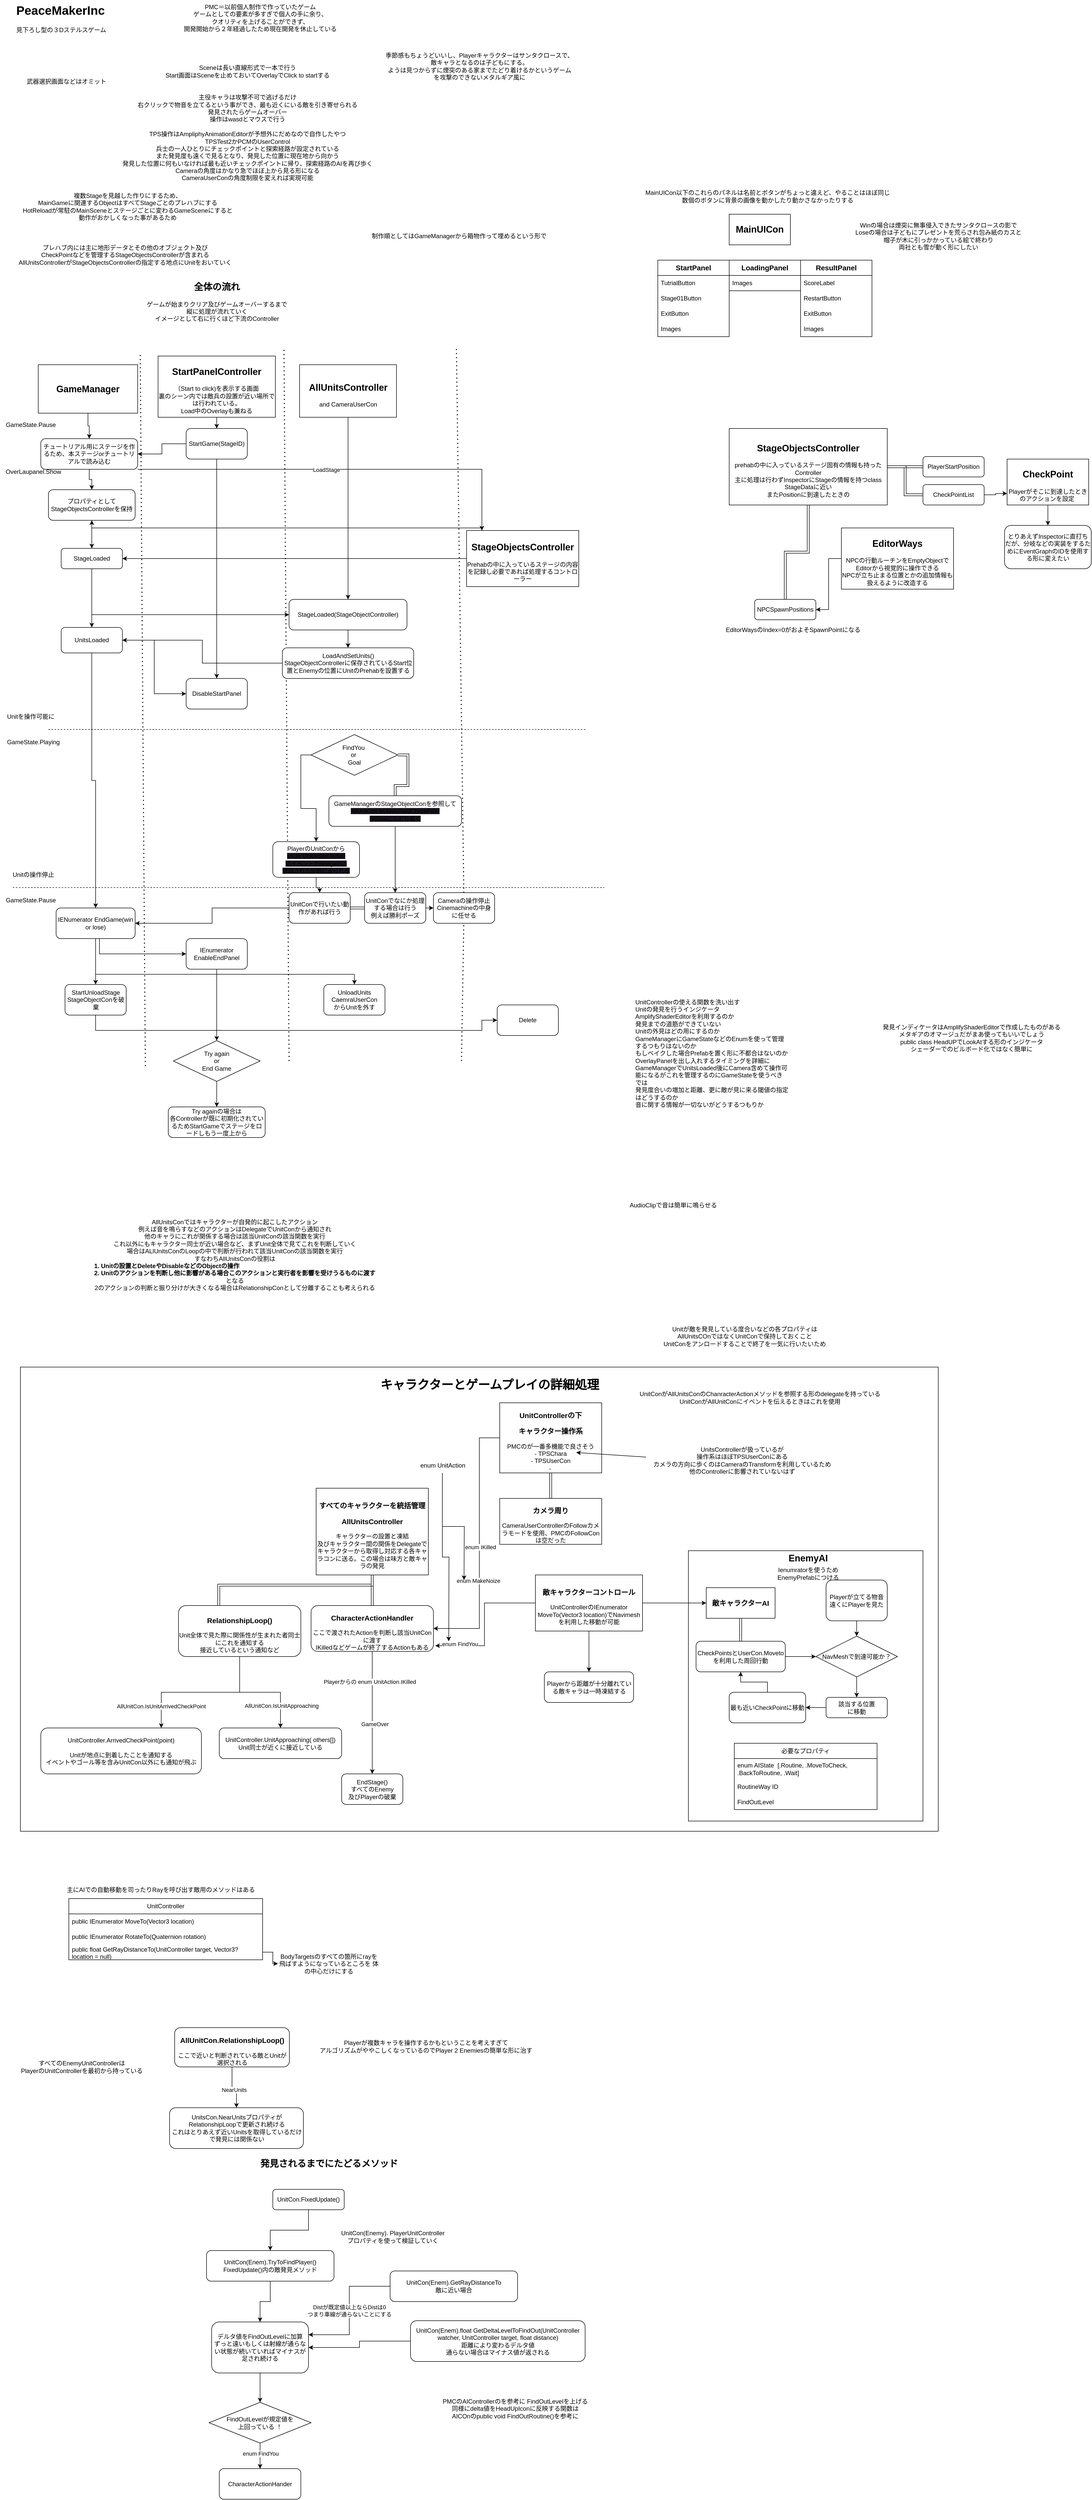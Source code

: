 <mxfile version="24.7.5">
  <diagram name="ページ1" id="IcnlXymfl3ra3HIMCKri">
    <mxGraphModel dx="1062" dy="620" grid="1" gridSize="10" guides="1" tooltips="1" connect="1" arrows="1" fold="1" page="1" pageScale="1" pageWidth="1200" pageHeight="1920" math="0" shadow="0">
      <root>
        <mxCell id="0" />
        <mxCell id="1" parent="0" />
        <mxCell id="GcIDJ9KaJ4bPvR8jILLQ-74" value="" style="rounded=0;whiteSpace=wrap;html=1;movable=0;resizable=0;rotatable=0;deletable=0;editable=0;locked=1;connectable=0;" parent="1" vertex="1">
          <mxGeometry x="40" y="2700" width="1800" height="910" as="geometry" />
        </mxCell>
        <mxCell id="GcIDJ9KaJ4bPvR8jILLQ-184" value="" style="rounded=0;whiteSpace=wrap;html=1;movable=0;resizable=0;rotatable=0;deletable=0;editable=0;locked=1;connectable=0;" parent="1" vertex="1">
          <mxGeometry x="1350" y="3060" width="460" height="530" as="geometry" />
        </mxCell>
        <mxCell id="GcIDJ9KaJ4bPvR8jILLQ-157" value="" style="endArrow=none;dashed=1;html=1;dashPattern=1 3;strokeWidth=2;rounded=0;" parent="1" source="GcIDJ9KaJ4bPvR8jILLQ-261" edge="1">
          <mxGeometry width="50" height="50" relative="1" as="geometry">
            <mxPoint x="905" y="2100" as="sourcePoint" />
            <mxPoint x="895" y="700" as="targetPoint" />
          </mxGeometry>
        </mxCell>
        <mxCell id="GcIDJ9KaJ4bPvR8jILLQ-156" value="" style="endArrow=none;dashed=1;html=1;dashPattern=1 3;strokeWidth=2;rounded=0;" parent="1" edge="1">
          <mxGeometry width="50" height="50" relative="1" as="geometry">
            <mxPoint x="566.88" y="2100" as="sourcePoint" />
            <mxPoint x="556.88" y="700" as="targetPoint" />
          </mxGeometry>
        </mxCell>
        <mxCell id="GcIDJ9KaJ4bPvR8jILLQ-1" value="&lt;h1 style=&quot;margin-top: 0px;&quot;&gt;PeaceMakerInc&lt;/h1&gt;&lt;div&gt;見下ろし型の３Dステルスゲーム&lt;/div&gt;" style="text;html=1;whiteSpace=wrap;overflow=hidden;rounded=0;" parent="1" vertex="1">
          <mxGeometry x="30" y="20" width="180" height="120" as="geometry" />
        </mxCell>
        <mxCell id="GcIDJ9KaJ4bPvR8jILLQ-3" value="武器選択画面などはオミット" style="text;html=1;align=center;verticalAlign=middle;resizable=0;points=[];autosize=1;strokeColor=none;fillColor=none;" parent="1" vertex="1">
          <mxGeometry x="40" y="165" width="180" height="30" as="geometry" />
        </mxCell>
        <mxCell id="GcIDJ9KaJ4bPvR8jILLQ-4" value="Sceneは長い直線形式で一本で行う&lt;div&gt;Start画面はSceneを止めておいてOverlayでClick to startする&lt;/div&gt;" style="text;html=1;align=center;verticalAlign=middle;resizable=0;points=[];autosize=1;strokeColor=none;fillColor=none;" parent="1" vertex="1">
          <mxGeometry x="310" y="140" width="350" height="40" as="geometry" />
        </mxCell>
        <mxCell id="GcIDJ9KaJ4bPvR8jILLQ-5" value="主役キャラは攻撃不可で逃げるだけ&lt;div&gt;右クリックで物音を立てるという事ができ、最も近くにいる敵を引き寄せられる&lt;/div&gt;&lt;div&gt;発見されたらゲームオーバー&lt;/div&gt;&lt;div&gt;操作はwasdとマウスで行う&lt;/div&gt;&lt;div&gt;&lt;br&gt;&lt;/div&gt;&lt;div&gt;TPS操作はAmpliphyAnimationEditorが予想外にだめなので自作したやつ&lt;/div&gt;&lt;div&gt;TPSTest2かPCMのUserControl&lt;/div&gt;&lt;div&gt;兵士の一人ひとりにチェックポイントと探索経路が設定されている&lt;/div&gt;&lt;div&gt;また発見度も遠くで見るとなり、発見した位置に現在地から向かう&lt;/div&gt;&lt;div&gt;発見した位置に何もいなければ最も近いチェックポイントに帰り、探索経路のAIを再び歩く&lt;/div&gt;&lt;div&gt;Cameraの角度はかなり急でほぼ上から見る形になる&lt;/div&gt;&lt;div&gt;CameraUserConの角度制限を変えれば実現可能&lt;/div&gt;" style="text;html=1;align=center;verticalAlign=middle;resizable=0;points=[];autosize=1;strokeColor=none;fillColor=none;" parent="1" vertex="1">
          <mxGeometry x="230" y="195" width="510" height="190" as="geometry" />
        </mxCell>
        <mxCell id="GcIDJ9KaJ4bPvR8jILLQ-101" value="" style="edgeStyle=orthogonalEdgeStyle;rounded=0;orthogonalLoop=1;jettySize=auto;html=1;" parent="1" source="GcIDJ9KaJ4bPvR8jILLQ-6" target="GcIDJ9KaJ4bPvR8jILLQ-100" edge="1">
          <mxGeometry relative="1" as="geometry" />
        </mxCell>
        <mxCell id="GcIDJ9KaJ4bPvR8jILLQ-6" value="&lt;h2&gt;StartPanelController&lt;/h2&gt;&lt;div&gt;（Start to click)を表示する画面&lt;/div&gt;&lt;div&gt;裏のシーン内では敵兵の設置が近い場所では行われている。&lt;/div&gt;&lt;div&gt;Load中のOverlayも兼ねる&lt;/div&gt;" style="rounded=0;whiteSpace=wrap;html=1;" parent="1" vertex="1">
          <mxGeometry x="310" y="718" width="230" height="120" as="geometry" />
        </mxCell>
        <mxCell id="GcIDJ9KaJ4bPvR8jILLQ-98" value="" style="edgeStyle=orthogonalEdgeStyle;rounded=0;orthogonalLoop=1;jettySize=auto;html=1;" parent="1" source="GcIDJ9KaJ4bPvR8jILLQ-7" target="GcIDJ9KaJ4bPvR8jILLQ-79" edge="1">
          <mxGeometry relative="1" as="geometry" />
        </mxCell>
        <mxCell id="GcIDJ9KaJ4bPvR8jILLQ-7" value="&lt;h2&gt;GameManager&lt;/h2&gt;" style="whiteSpace=wrap;html=1;rounded=0;" parent="1" vertex="1">
          <mxGeometry x="75" y="735" width="195" height="95" as="geometry" />
        </mxCell>
        <mxCell id="GcIDJ9KaJ4bPvR8jILLQ-41" style="edgeStyle=orthogonalEdgeStyle;rounded=0;orthogonalLoop=1;jettySize=auto;html=1;entryX=1;entryY=0.5;entryDx=0;entryDy=0;" parent="1" source="GcIDJ9KaJ4bPvR8jILLQ-9" target="GcIDJ9KaJ4bPvR8jILLQ-40" edge="1">
          <mxGeometry relative="1" as="geometry">
            <Array as="points">
              <mxPoint x="940" y="2838.5" />
              <mxPoint x="940" y="3212.5" />
            </Array>
          </mxGeometry>
        </mxCell>
        <mxCell id="GcIDJ9KaJ4bPvR8jILLQ-47" value="enum MakeNoize" style="edgeLabel;html=1;align=center;verticalAlign=middle;resizable=0;points=[];" parent="GcIDJ9KaJ4bPvR8jILLQ-41" vertex="1" connectable="0">
          <mxGeometry x="0.269" y="-2" relative="1" as="geometry">
            <mxPoint as="offset" />
          </mxGeometry>
        </mxCell>
        <mxCell id="GcIDJ9KaJ4bPvR8jILLQ-66" value="enum IKilled" style="edgeLabel;html=1;align=center;verticalAlign=middle;resizable=0;points=[];" parent="GcIDJ9KaJ4bPvR8jILLQ-41" vertex="1" connectable="0">
          <mxGeometry x="0.008" y="2" relative="1" as="geometry">
            <mxPoint as="offset" />
          </mxGeometry>
        </mxCell>
        <mxCell id="GcIDJ9KaJ4bPvR8jILLQ-9" value="&lt;h3&gt;UnitControllerの下&lt;/h3&gt;&lt;h3&gt;キャラクター操作系&lt;/h3&gt;&lt;div&gt;PMCのが一番多機能で良さそう&lt;/div&gt;&lt;div&gt;- TPSChara&lt;/div&gt;&lt;div&gt;- TPSUserCon&lt;/div&gt;&lt;div&gt;-&amp;nbsp;&lt;/div&gt;" style="rounded=0;whiteSpace=wrap;html=1;" parent="1" vertex="1">
          <mxGeometry x="980" y="2770" width="200" height="137.5" as="geometry" />
        </mxCell>
        <mxCell id="GcIDJ9KaJ4bPvR8jILLQ-10" value="" style="endArrow=classic;html=1;rounded=0;exitX=-0.008;exitY=0.414;exitDx=0;exitDy=0;exitPerimeter=0;" parent="1" source="GcIDJ9KaJ4bPvR8jILLQ-11" edge="1">
          <mxGeometry width="50" height="50" relative="1" as="geometry">
            <mxPoint x="1260" y="2867.5" as="sourcePoint" />
            <mxPoint x="1130" y="2867.5" as="targetPoint" />
          </mxGeometry>
        </mxCell>
        <mxCell id="GcIDJ9KaJ4bPvR8jILLQ-11" value="UnitsControllerが扱っているが&lt;div&gt;操作系はほぼTPSUserConにある&lt;/div&gt;&lt;div&gt;カメラの方向に歩くのはCameraのTransformを利用しているため&lt;/div&gt;&lt;div&gt;他のControllerに影響されていないはず&lt;/div&gt;" style="text;html=1;align=center;verticalAlign=middle;resizable=0;points=[];autosize=1;strokeColor=none;fillColor=none;" parent="1" vertex="1">
          <mxGeometry x="1270" y="2847.5" width="370" height="70" as="geometry" />
        </mxCell>
        <mxCell id="GcIDJ9KaJ4bPvR8jILLQ-13" style="edgeStyle=orthogonalEdgeStyle;rounded=0;orthogonalLoop=1;jettySize=auto;html=1;entryX=0.5;entryY=1;entryDx=0;entryDy=0;shape=link;" parent="1" source="GcIDJ9KaJ4bPvR8jILLQ-12" target="GcIDJ9KaJ4bPvR8jILLQ-9" edge="1">
          <mxGeometry relative="1" as="geometry" />
        </mxCell>
        <mxCell id="GcIDJ9KaJ4bPvR8jILLQ-12" value="&lt;h3&gt;カメラ周り&lt;/h3&gt;&lt;div&gt;CameraUserControllerのFollowカメラモードを使用、PMCのFollowConは空だった&lt;/div&gt;" style="whiteSpace=wrap;html=1;" parent="1" vertex="1">
          <mxGeometry x="980" y="2957.5" width="200" height="90" as="geometry" />
        </mxCell>
        <mxCell id="GcIDJ9KaJ4bPvR8jILLQ-16" value="" style="edgeStyle=orthogonalEdgeStyle;rounded=0;orthogonalLoop=1;jettySize=auto;html=1;" parent="1" source="GcIDJ9KaJ4bPvR8jILLQ-14" target="GcIDJ9KaJ4bPvR8jILLQ-15" edge="1">
          <mxGeometry relative="1" as="geometry" />
        </mxCell>
        <mxCell id="GcIDJ9KaJ4bPvR8jILLQ-36" style="edgeStyle=orthogonalEdgeStyle;rounded=0;orthogonalLoop=1;jettySize=auto;html=1;" parent="1" source="GcIDJ9KaJ4bPvR8jILLQ-14" target="GcIDJ9KaJ4bPvR8jILLQ-37" edge="1">
          <mxGeometry relative="1" as="geometry">
            <mxPoint x="1155" y="3327.5" as="targetPoint" />
          </mxGeometry>
        </mxCell>
        <mxCell id="GcIDJ9KaJ4bPvR8jILLQ-14" value="&lt;h3&gt;敵キャラクターコントロール&lt;br&gt;&lt;/h3&gt;&lt;div&gt;UnitControllerのIEnumerator MoveTo(Vector3 location)でNavimeshを利用した移動が可能&lt;/div&gt;" style="rounded=0;whiteSpace=wrap;html=1;" parent="1" vertex="1">
          <mxGeometry x="1050" y="3107.5" width="210" height="110" as="geometry" />
        </mxCell>
        <mxCell id="GcIDJ9KaJ4bPvR8jILLQ-19" style="edgeStyle=orthogonalEdgeStyle;rounded=0;orthogonalLoop=1;jettySize=auto;html=1;shape=link;" parent="1" source="GcIDJ9KaJ4bPvR8jILLQ-15" target="GcIDJ9KaJ4bPvR8jILLQ-18" edge="1">
          <mxGeometry relative="1" as="geometry" />
        </mxCell>
        <mxCell id="GcIDJ9KaJ4bPvR8jILLQ-15" value="&lt;h3&gt;敵キャラクターAI&lt;/h3&gt;" style="whiteSpace=wrap;html=1;rounded=0;" parent="1" vertex="1">
          <mxGeometry x="1385" y="3132.5" width="135" height="60" as="geometry" />
        </mxCell>
        <mxCell id="GcIDJ9KaJ4bPvR8jILLQ-26" style="edgeStyle=orthogonalEdgeStyle;rounded=0;orthogonalLoop=1;jettySize=auto;html=1;" parent="1" source="GcIDJ9KaJ4bPvR8jILLQ-18" target="GcIDJ9KaJ4bPvR8jILLQ-25" edge="1">
          <mxGeometry relative="1" as="geometry" />
        </mxCell>
        <mxCell id="GcIDJ9KaJ4bPvR8jILLQ-18" value="CheckPointsとUserCon.Movetoを利用した周回行動" style="rounded=1;whiteSpace=wrap;html=1;" parent="1" vertex="1">
          <mxGeometry x="1365" y="3237.5" width="175" height="60" as="geometry" />
        </mxCell>
        <mxCell id="GcIDJ9KaJ4bPvR8jILLQ-27" style="edgeStyle=orthogonalEdgeStyle;rounded=0;orthogonalLoop=1;jettySize=auto;html=1;" parent="1" source="GcIDJ9KaJ4bPvR8jILLQ-21" target="GcIDJ9KaJ4bPvR8jILLQ-25" edge="1">
          <mxGeometry relative="1" as="geometry" />
        </mxCell>
        <mxCell id="GcIDJ9KaJ4bPvR8jILLQ-21" value="Playerが立てる物音&lt;div&gt;遠くにPlayerを見た&lt;/div&gt;" style="rounded=1;whiteSpace=wrap;html=1;" parent="1" vertex="1">
          <mxGeometry x="1620" y="3117.5" width="120" height="80" as="geometry" />
        </mxCell>
        <mxCell id="GcIDJ9KaJ4bPvR8jILLQ-28" style="edgeStyle=orthogonalEdgeStyle;rounded=0;orthogonalLoop=1;jettySize=auto;html=1;" parent="1" source="GcIDJ9KaJ4bPvR8jILLQ-25" target="GcIDJ9KaJ4bPvR8jILLQ-29" edge="1">
          <mxGeometry relative="1" as="geometry">
            <mxPoint x="1680" y="3357.5" as="targetPoint" />
          </mxGeometry>
        </mxCell>
        <mxCell id="GcIDJ9KaJ4bPvR8jILLQ-25" value="NavMeshで到達可能か？" style="rhombus;whiteSpace=wrap;html=1;" parent="1" vertex="1">
          <mxGeometry x="1600" y="3227.5" width="160" height="80" as="geometry" />
        </mxCell>
        <mxCell id="GcIDJ9KaJ4bPvR8jILLQ-33" style="edgeStyle=orthogonalEdgeStyle;rounded=0;orthogonalLoop=1;jettySize=auto;html=1;" parent="1" source="GcIDJ9KaJ4bPvR8jILLQ-29" target="GcIDJ9KaJ4bPvR8jILLQ-32" edge="1">
          <mxGeometry relative="1" as="geometry" />
        </mxCell>
        <mxCell id="GcIDJ9KaJ4bPvR8jILLQ-29" value="該当する位置&lt;div&gt;に移動&lt;/div&gt;" style="rounded=1;whiteSpace=wrap;html=1;" parent="1" vertex="1">
          <mxGeometry x="1620" y="3347.5" width="120" height="40" as="geometry" />
        </mxCell>
        <mxCell id="GcIDJ9KaJ4bPvR8jILLQ-34" value="" style="edgeStyle=orthogonalEdgeStyle;rounded=0;orthogonalLoop=1;jettySize=auto;html=1;" parent="1" source="GcIDJ9KaJ4bPvR8jILLQ-32" target="GcIDJ9KaJ4bPvR8jILLQ-18" edge="1">
          <mxGeometry relative="1" as="geometry" />
        </mxCell>
        <mxCell id="GcIDJ9KaJ4bPvR8jILLQ-32" value="最も近いCheckPointに移動" style="rounded=1;whiteSpace=wrap;html=1;" parent="1" vertex="1">
          <mxGeometry x="1430" y="3337.5" width="150" height="60" as="geometry" />
        </mxCell>
        <mxCell id="GcIDJ9KaJ4bPvR8jILLQ-37" value="Playerから距離が十分離れている敵キャラは一時凍結する" style="rounded=1;whiteSpace=wrap;html=1;" parent="1" vertex="1">
          <mxGeometry x="1067.5" y="3297.5" width="175" height="60" as="geometry" />
        </mxCell>
        <mxCell id="GcIDJ9KaJ4bPvR8jILLQ-42" value="" style="edgeStyle=orthogonalEdgeStyle;rounded=0;orthogonalLoop=1;jettySize=auto;html=1;shape=link;" parent="1" source="GcIDJ9KaJ4bPvR8jILLQ-38" target="GcIDJ9KaJ4bPvR8jILLQ-40" edge="1">
          <mxGeometry relative="1" as="geometry" />
        </mxCell>
        <mxCell id="GcIDJ9KaJ4bPvR8jILLQ-38" value="&lt;h3&gt;すべてのキャラクターを統括管理&lt;/h3&gt;&lt;h3&gt;AllUnitsController&lt;/h3&gt;&lt;div&gt;キャラクターの設置と凍結&lt;/div&gt;&lt;div&gt;及びキャラクター間の関係をDelegateでキャラクターから取得し対応する各キャラコンに送る。この場合は味方と敵キャラの発見&lt;/div&gt;" style="rounded=0;whiteSpace=wrap;html=1;" parent="1" vertex="1">
          <mxGeometry x="620" y="2937.5" width="220" height="170" as="geometry" />
        </mxCell>
        <mxCell id="GcIDJ9KaJ4bPvR8jILLQ-39" value="PMC＝以前個人制作で作っていたゲーム&lt;div&gt;ゲームとしての要素が多すぎで個人の手に余り、&lt;/div&gt;&lt;div&gt;クオリティを上げることができず、&lt;/div&gt;&lt;div&gt;開発開始から２年経過したため現在開発を休止している&lt;/div&gt;" style="text;html=1;align=center;verticalAlign=middle;resizable=0;points=[];autosize=1;strokeColor=none;fillColor=none;" parent="1" vertex="1">
          <mxGeometry x="350" y="20" width="320" height="70" as="geometry" />
        </mxCell>
        <mxCell id="GcIDJ9KaJ4bPvR8jILLQ-52" style="edgeStyle=orthogonalEdgeStyle;rounded=0;orthogonalLoop=1;jettySize=auto;html=1;" parent="1" source="GcIDJ9KaJ4bPvR8jILLQ-40" target="GcIDJ9KaJ4bPvR8jILLQ-71" edge="1">
          <mxGeometry relative="1" as="geometry">
            <mxPoint x="730" y="3457.5" as="targetPoint" />
          </mxGeometry>
        </mxCell>
        <mxCell id="GcIDJ9KaJ4bPvR8jILLQ-53" value="GameOver" style="edgeLabel;html=1;align=center;verticalAlign=middle;resizable=0;points=[];" parent="GcIDJ9KaJ4bPvR8jILLQ-52" vertex="1" connectable="0">
          <mxGeometry x="0.183" y="5" relative="1" as="geometry">
            <mxPoint as="offset" />
          </mxGeometry>
        </mxCell>
        <mxCell id="GcIDJ9KaJ4bPvR8jILLQ-67" value="Playerからの enum UnitAction.IKilled" style="edgeLabel;html=1;align=center;verticalAlign=middle;resizable=0;points=[];" parent="GcIDJ9KaJ4bPvR8jILLQ-52" vertex="1" connectable="0">
          <mxGeometry x="-0.503" y="-5" relative="1" as="geometry">
            <mxPoint as="offset" />
          </mxGeometry>
        </mxCell>
        <mxCell id="GcIDJ9KaJ4bPvR8jILLQ-40" value="&lt;h3&gt;CharacterActionHandler&lt;/h3&gt;&lt;div&gt;ここで渡されたActionを判断し該当UnitConに渡す&lt;/div&gt;&lt;div&gt;IKilledなどゲームが終了するActionもある&lt;/div&gt;" style="rounded=1;whiteSpace=wrap;html=1;" parent="1" vertex="1">
          <mxGeometry x="610" y="3167.5" width="240" height="90" as="geometry" />
        </mxCell>
        <mxCell id="GcIDJ9KaJ4bPvR8jILLQ-45" value="AllUnitsConではキャラクターが自発的に起こしたアクション&lt;div&gt;例えば音を鳴らすなどのアクションはDelegateでUnitConから通知され&lt;/div&gt;&lt;div&gt;他のキャラにこれが関係する場合は該当UnitConの該当関数を実行&lt;/div&gt;&lt;div&gt;これ以外にもキャラクター同士が近い場合など、まずUnit全体で見てこれを判断していく&lt;/div&gt;&lt;div&gt;場合はALlUnitsConのLoopの中で判断が行われて該当UnitConの該当関数を実行&lt;/div&gt;&lt;div&gt;すなわちAllUnitsConの役割は&lt;/div&gt;&lt;div style=&quot;text-align: left;&quot;&gt;&lt;b&gt;1. Unitの設置とDeleteやDisableなどのObjectの操作&lt;/b&gt;&lt;/div&gt;&lt;div style=&quot;text-align: left;&quot;&gt;&lt;b&gt;2. Unitのアクションを判断し他に影響がある場合このアクションと実行者を影響を受けうるものに渡す&lt;/b&gt;&lt;/div&gt;&lt;div&gt;となる&lt;/div&gt;&lt;div&gt;2のアクションの判断と振り分けが大きくなる場合はRelationshipConとして分離することも考えられる&lt;/div&gt;" style="text;html=1;align=center;verticalAlign=middle;resizable=0;points=[];autosize=1;strokeColor=none;fillColor=none;" parent="1" vertex="1">
          <mxGeometry x="170" y="2400" width="580" height="160" as="geometry" />
        </mxCell>
        <mxCell id="GcIDJ9KaJ4bPvR8jILLQ-58" style="edgeStyle=orthogonalEdgeStyle;rounded=0;orthogonalLoop=1;jettySize=auto;html=1;" parent="1" source="GcIDJ9KaJ4bPvR8jILLQ-46" target="GcIDJ9KaJ4bPvR8jILLQ-60" edge="1">
          <mxGeometry relative="1" as="geometry">
            <mxPoint x="470" y="3397.5" as="targetPoint" />
          </mxGeometry>
        </mxCell>
        <mxCell id="GcIDJ9KaJ4bPvR8jILLQ-64" value="AllUnitCon.IsUnitApproaching" style="edgeLabel;html=1;align=center;verticalAlign=middle;resizable=0;points=[];" parent="GcIDJ9KaJ4bPvR8jILLQ-58" vertex="1" connectable="0">
          <mxGeometry x="0.601" y="1" relative="1" as="geometry">
            <mxPoint x="1" as="offset" />
          </mxGeometry>
        </mxCell>
        <mxCell id="GcIDJ9KaJ4bPvR8jILLQ-63" style="edgeStyle=orthogonalEdgeStyle;rounded=0;orthogonalLoop=1;jettySize=auto;html=1;entryX=0.75;entryY=0;entryDx=0;entryDy=0;" parent="1" source="GcIDJ9KaJ4bPvR8jILLQ-46" target="GcIDJ9KaJ4bPvR8jILLQ-62" edge="1">
          <mxGeometry relative="1" as="geometry" />
        </mxCell>
        <mxCell id="GcIDJ9KaJ4bPvR8jILLQ-65" value="AllUnitCon.IsUnitArrivedCheckPoint" style="edgeLabel;html=1;align=center;verticalAlign=middle;resizable=0;points=[];" parent="GcIDJ9KaJ4bPvR8jILLQ-63" vertex="1" connectable="0">
          <mxGeometry x="0.709" y="-1" relative="1" as="geometry">
            <mxPoint as="offset" />
          </mxGeometry>
        </mxCell>
        <mxCell id="GcIDJ9KaJ4bPvR8jILLQ-46" value="&lt;h3&gt;RelationshipLoop()&lt;/h3&gt;&lt;div&gt;Unit全体で見た際に関係性が生まれた者同士にこれを通知する&lt;/div&gt;&lt;div&gt;接近しているという通知など&lt;/div&gt;" style="rounded=1;whiteSpace=wrap;html=1;" parent="1" vertex="1">
          <mxGeometry x="350" y="3167.5" width="240" height="100" as="geometry" />
        </mxCell>
        <mxCell id="GcIDJ9KaJ4bPvR8jILLQ-48" style="edgeStyle=orthogonalEdgeStyle;rounded=0;orthogonalLoop=1;jettySize=auto;html=1;entryX=1.015;entryY=0.875;entryDx=0;entryDy=0;entryPerimeter=0;" parent="1" source="GcIDJ9KaJ4bPvR8jILLQ-14" target="GcIDJ9KaJ4bPvR8jILLQ-40" edge="1">
          <mxGeometry relative="1" as="geometry" />
        </mxCell>
        <mxCell id="GcIDJ9KaJ4bPvR8jILLQ-49" value="enum FindYou" style="edgeLabel;html=1;align=center;verticalAlign=middle;resizable=0;points=[];" parent="GcIDJ9KaJ4bPvR8jILLQ-48" vertex="1" connectable="0">
          <mxGeometry x="0.658" y="-4" relative="1" as="geometry">
            <mxPoint as="offset" />
          </mxGeometry>
        </mxCell>
        <mxCell id="GcIDJ9KaJ4bPvR8jILLQ-51" style="edgeStyle=orthogonalEdgeStyle;rounded=0;orthogonalLoop=1;jettySize=auto;html=1;shape=link;" parent="1" source="GcIDJ9KaJ4bPvR8jILLQ-38" target="GcIDJ9KaJ4bPvR8jILLQ-46" edge="1">
          <mxGeometry relative="1" as="geometry">
            <Array as="points">
              <mxPoint x="730" y="3127.5" />
              <mxPoint x="429" y="3127.5" />
            </Array>
          </mxGeometry>
        </mxCell>
        <mxCell id="GcIDJ9KaJ4bPvR8jILLQ-55" style="edgeStyle=orthogonalEdgeStyle;rounded=0;orthogonalLoop=1;jettySize=auto;html=1;" parent="1" source="GcIDJ9KaJ4bPvR8jILLQ-54" edge="1">
          <mxGeometry relative="1" as="geometry">
            <mxPoint x="910" y="3117.5" as="targetPoint" />
          </mxGeometry>
        </mxCell>
        <mxCell id="GcIDJ9KaJ4bPvR8jILLQ-57" style="edgeStyle=orthogonalEdgeStyle;rounded=0;orthogonalLoop=1;jettySize=auto;html=1;" parent="1" source="GcIDJ9KaJ4bPvR8jILLQ-54" edge="1">
          <mxGeometry relative="1" as="geometry">
            <mxPoint x="880" y="3237.5" as="targetPoint" />
          </mxGeometry>
        </mxCell>
        <mxCell id="GcIDJ9KaJ4bPvR8jILLQ-54" value="enum UnitAction" style="text;html=1;align=center;verticalAlign=middle;resizable=0;points=[];autosize=1;strokeColor=none;fillColor=none;" parent="1" vertex="1">
          <mxGeometry x="812.5" y="2877.5" width="110" height="30" as="geometry" />
        </mxCell>
        <mxCell id="GcIDJ9KaJ4bPvR8jILLQ-60" value="UnitController.UnitApproaching( others[])&lt;div&gt;Unit同士が近くに接近している&lt;/div&gt;" style="rounded=1;whiteSpace=wrap;html=1;" parent="1" vertex="1">
          <mxGeometry x="430" y="3407.5" width="240" height="60" as="geometry" />
        </mxCell>
        <mxCell id="GcIDJ9KaJ4bPvR8jILLQ-62" value="&lt;div&gt;&lt;span style=&quot;background-color: initial;&quot;&gt;UnitController.ArrivedCheckPoint(point)&lt;/span&gt;&lt;br&gt;&lt;/div&gt;&lt;div&gt;&lt;span style=&quot;background-color: initial;&quot;&gt;&lt;br&gt;&lt;/span&gt;&lt;/div&gt;&lt;div&gt;&lt;/div&gt;&lt;div&gt;Unitが地点に到着したことを通知する&lt;/div&gt;&lt;div&gt;イベントやゴール等を含みUnitCon以外にも通知が飛ぶ&lt;/div&gt;" style="rounded=1;whiteSpace=wrap;html=1;" parent="1" vertex="1">
          <mxGeometry x="80" y="3407.5" width="315" height="90" as="geometry" />
        </mxCell>
        <mxCell id="GcIDJ9KaJ4bPvR8jILLQ-68" value="複数Stageを見越した作りにするため、&lt;div&gt;MainGameに関連するObjectはすべてStageごとのプレハブにする&lt;/div&gt;&lt;div&gt;HotReloadが常駐のMainSceneとステージごとに変わるGameSceneにすると&lt;/div&gt;&lt;div&gt;動作がおかしくなった事があるため&lt;/div&gt;" style="text;html=1;align=center;verticalAlign=middle;resizable=0;points=[];autosize=1;strokeColor=none;fillColor=none;" parent="1" vertex="1">
          <mxGeometry x="35" y="390" width="430" height="70" as="geometry" />
        </mxCell>
        <mxCell id="GcIDJ9KaJ4bPvR8jILLQ-71" value="&lt;div&gt;EndStage()&lt;/div&gt;すべてのEnemy&lt;div&gt;及びPlayerの破棄&lt;/div&gt;" style="rounded=1;whiteSpace=wrap;html=1;" parent="1" vertex="1">
          <mxGeometry x="670" y="3497.5" width="120" height="60" as="geometry" />
        </mxCell>
        <mxCell id="GcIDJ9KaJ4bPvR8jILLQ-73" value="プレハブ内には主に地形データとその他のオブジェクト及び&lt;div&gt;CheckPointなどを管理するStageObjectsControllerが含まれる&lt;/div&gt;&lt;div&gt;AllUnitsControllerがStageObjectsControllerの指定する地点にUnitをおいていく&lt;/div&gt;" style="text;html=1;align=center;verticalAlign=middle;resizable=0;points=[];autosize=1;strokeColor=none;fillColor=none;" parent="1" vertex="1">
          <mxGeometry x="25" y="490" width="440" height="60" as="geometry" />
        </mxCell>
        <mxCell id="GcIDJ9KaJ4bPvR8jILLQ-76" value="&lt;h1&gt;キャラクターとゲームプレイの詳細処理&lt;/h1&gt;" style="text;html=1;align=center;verticalAlign=middle;resizable=0;points=[];autosize=1;strokeColor=none;fillColor=none;" parent="1" vertex="1">
          <mxGeometry x="730" y="2700" width="460" height="70" as="geometry" />
        </mxCell>
        <mxCell id="GcIDJ9KaJ4bPvR8jILLQ-77" value="&lt;h2&gt;全体の流れ&lt;/h2&gt;&lt;div&gt;ゲームが始まりクリア及びゲームオーバーするまで&lt;/div&gt;&lt;div&gt;縦に処理が流れていく&lt;/div&gt;&lt;div&gt;イメージとして右に行くほど下流のController&lt;/div&gt;" style="text;html=1;align=center;verticalAlign=middle;resizable=0;points=[];autosize=1;strokeColor=none;fillColor=none;" parent="1" vertex="1">
          <mxGeometry x="275" y="550" width="300" height="110" as="geometry" />
        </mxCell>
        <mxCell id="GcIDJ9KaJ4bPvR8jILLQ-83" value="" style="edgeStyle=orthogonalEdgeStyle;rounded=0;orthogonalLoop=1;jettySize=auto;html=1;" parent="1" source="GcIDJ9KaJ4bPvR8jILLQ-79" target="GcIDJ9KaJ4bPvR8jILLQ-82" edge="1">
          <mxGeometry relative="1" as="geometry">
            <Array as="points">
              <mxPoint x="945" y="940" />
            </Array>
          </mxGeometry>
        </mxCell>
        <mxCell id="GcIDJ9KaJ4bPvR8jILLQ-84" value="LoadStage" style="edgeLabel;html=1;align=center;verticalAlign=middle;resizable=0;points=[];" parent="GcIDJ9KaJ4bPvR8jILLQ-83" vertex="1" connectable="0">
          <mxGeometry x="-0.07" y="-1" relative="1" as="geometry">
            <mxPoint as="offset" />
          </mxGeometry>
        </mxCell>
        <mxCell id="GcIDJ9KaJ4bPvR8jILLQ-99" value="" style="edgeStyle=orthogonalEdgeStyle;rounded=0;orthogonalLoop=1;jettySize=auto;html=1;" parent="1" source="GcIDJ9KaJ4bPvR8jILLQ-79" target="GcIDJ9KaJ4bPvR8jILLQ-89" edge="1">
          <mxGeometry relative="1" as="geometry" />
        </mxCell>
        <mxCell id="GcIDJ9KaJ4bPvR8jILLQ-79" value="チュートリアル用にステージを作るため、本ステージorチュートリアルで読み込む" style="rounded=1;whiteSpace=wrap;html=1;" parent="1" vertex="1">
          <mxGeometry x="80" y="880" width="190" height="60" as="geometry" />
        </mxCell>
        <mxCell id="GcIDJ9KaJ4bPvR8jILLQ-86" style="edgeStyle=orthogonalEdgeStyle;rounded=0;orthogonalLoop=1;jettySize=auto;html=1;entryX=0.5;entryY=0;entryDx=0;entryDy=0;" parent="1" source="GcIDJ9KaJ4bPvR8jILLQ-80" target="GcIDJ9KaJ4bPvR8jILLQ-85" edge="1">
          <mxGeometry relative="1" as="geometry" />
        </mxCell>
        <mxCell id="GcIDJ9KaJ4bPvR8jILLQ-80" value="&lt;h2&gt;AllUnitsController&lt;/h2&gt;&lt;div&gt;and CameraUserCon&lt;/div&gt;" style="rounded=0;whiteSpace=wrap;html=1;" parent="1" vertex="1">
          <mxGeometry x="587.5" y="735" width="190" height="103" as="geometry" />
        </mxCell>
        <mxCell id="GcIDJ9KaJ4bPvR8jILLQ-91" style="edgeStyle=orthogonalEdgeStyle;rounded=0;orthogonalLoop=1;jettySize=auto;html=1;" parent="1" source="GcIDJ9KaJ4bPvR8jILLQ-82" target="GcIDJ9KaJ4bPvR8jILLQ-89" edge="1">
          <mxGeometry relative="1" as="geometry">
            <Array as="points">
              <mxPoint x="945" y="1055" />
              <mxPoint x="180" y="1055" />
            </Array>
          </mxGeometry>
        </mxCell>
        <mxCell id="GcIDJ9KaJ4bPvR8jILLQ-94" value="" style="edgeStyle=orthogonalEdgeStyle;rounded=0;orthogonalLoop=1;jettySize=auto;html=1;" parent="1" source="GcIDJ9KaJ4bPvR8jILLQ-82" target="GcIDJ9KaJ4bPvR8jILLQ-93" edge="1">
          <mxGeometry relative="1" as="geometry">
            <Array as="points">
              <mxPoint x="560" y="1115" />
              <mxPoint x="560" y="1115" />
            </Array>
          </mxGeometry>
        </mxCell>
        <mxCell id="GcIDJ9KaJ4bPvR8jILLQ-82" value="&lt;h2&gt;StageObjectsController&lt;/h2&gt;&lt;div&gt;Prehabの中に入っているステージの内容を記録し必要であれば処理するコントローラー&lt;/div&gt;" style="rounded=0;whiteSpace=wrap;html=1;" parent="1" vertex="1">
          <mxGeometry x="915" y="1060" width="220" height="110" as="geometry" />
        </mxCell>
        <mxCell id="GcIDJ9KaJ4bPvR8jILLQ-104" value="" style="edgeStyle=orthogonalEdgeStyle;rounded=0;orthogonalLoop=1;jettySize=auto;html=1;" parent="1" source="GcIDJ9KaJ4bPvR8jILLQ-85" target="GcIDJ9KaJ4bPvR8jILLQ-103" edge="1">
          <mxGeometry relative="1" as="geometry" />
        </mxCell>
        <mxCell id="GcIDJ9KaJ4bPvR8jILLQ-85" value="StageLoaded(StageObjectController)" style="rounded=1;whiteSpace=wrap;html=1;" parent="1" vertex="1">
          <mxGeometry x="566.88" y="1195" width="231.25" height="60" as="geometry" />
        </mxCell>
        <mxCell id="GcIDJ9KaJ4bPvR8jILLQ-95" value="" style="edgeStyle=orthogonalEdgeStyle;rounded=0;orthogonalLoop=1;jettySize=auto;html=1;" parent="1" source="GcIDJ9KaJ4bPvR8jILLQ-89" target="GcIDJ9KaJ4bPvR8jILLQ-93" edge="1">
          <mxGeometry relative="1" as="geometry" />
        </mxCell>
        <mxCell id="GcIDJ9KaJ4bPvR8jILLQ-89" value="プロパティとしてStageObjectsControllerを保持" style="rounded=1;whiteSpace=wrap;html=1;" parent="1" vertex="1">
          <mxGeometry x="95" y="980" width="170" height="60" as="geometry" />
        </mxCell>
        <mxCell id="GcIDJ9KaJ4bPvR8jILLQ-97" style="edgeStyle=orthogonalEdgeStyle;rounded=0;orthogonalLoop=1;jettySize=auto;html=1;entryX=0;entryY=0.5;entryDx=0;entryDy=0;" parent="1" source="GcIDJ9KaJ4bPvR8jILLQ-93" target="GcIDJ9KaJ4bPvR8jILLQ-85" edge="1">
          <mxGeometry relative="1" as="geometry">
            <Array as="points">
              <mxPoint x="180" y="1225" />
            </Array>
          </mxGeometry>
        </mxCell>
        <mxCell id="GcIDJ9KaJ4bPvR8jILLQ-106" style="edgeStyle=orthogonalEdgeStyle;rounded=0;orthogonalLoop=1;jettySize=auto;html=1;entryX=0.5;entryY=0;entryDx=0;entryDy=0;" parent="1" source="GcIDJ9KaJ4bPvR8jILLQ-93" target="GcIDJ9KaJ4bPvR8jILLQ-105" edge="1">
          <mxGeometry relative="1" as="geometry" />
        </mxCell>
        <mxCell id="GcIDJ9KaJ4bPvR8jILLQ-93" value="StageLoaded" style="rounded=1;whiteSpace=wrap;html=1;" parent="1" vertex="1">
          <mxGeometry x="120" y="1095" width="120" height="40" as="geometry" />
        </mxCell>
        <mxCell id="GcIDJ9KaJ4bPvR8jILLQ-102" style="edgeStyle=orthogonalEdgeStyle;rounded=0;orthogonalLoop=1;jettySize=auto;html=1;" parent="1" source="GcIDJ9KaJ4bPvR8jILLQ-100" target="GcIDJ9KaJ4bPvR8jILLQ-79" edge="1">
          <mxGeometry relative="1" as="geometry" />
        </mxCell>
        <mxCell id="GcIDJ9KaJ4bPvR8jILLQ-109" style="edgeStyle=orthogonalEdgeStyle;rounded=0;orthogonalLoop=1;jettySize=auto;html=1;" parent="1" source="GcIDJ9KaJ4bPvR8jILLQ-100" target="GcIDJ9KaJ4bPvR8jILLQ-110" edge="1">
          <mxGeometry relative="1" as="geometry">
            <mxPoint x="425" y="1380" as="targetPoint" />
          </mxGeometry>
        </mxCell>
        <mxCell id="GcIDJ9KaJ4bPvR8jILLQ-100" value="StartGame(StageID)" style="rounded=1;whiteSpace=wrap;html=1;" parent="1" vertex="1">
          <mxGeometry x="365" y="860" width="120" height="60" as="geometry" />
        </mxCell>
        <mxCell id="GcIDJ9KaJ4bPvR8jILLQ-108" style="edgeStyle=orthogonalEdgeStyle;rounded=0;orthogonalLoop=1;jettySize=auto;html=1;entryX=1;entryY=0.5;entryDx=0;entryDy=0;" parent="1" source="GcIDJ9KaJ4bPvR8jILLQ-103" target="GcIDJ9KaJ4bPvR8jILLQ-105" edge="1">
          <mxGeometry relative="1" as="geometry" />
        </mxCell>
        <mxCell id="GcIDJ9KaJ4bPvR8jILLQ-103" value="LoadAndSetUnits()&lt;div&gt;StageObjectControllerに保存されているStart位置とEnemyの位置にUnitのPrehabを設置する&lt;/div&gt;" style="whiteSpace=wrap;html=1;rounded=1;" parent="1" vertex="1">
          <mxGeometry x="553.74" y="1290" width="257.51" height="60" as="geometry" />
        </mxCell>
        <mxCell id="GcIDJ9KaJ4bPvR8jILLQ-111" style="edgeStyle=orthogonalEdgeStyle;rounded=0;orthogonalLoop=1;jettySize=auto;html=1;entryX=0;entryY=0.5;entryDx=0;entryDy=0;" parent="1" source="GcIDJ9KaJ4bPvR8jILLQ-105" target="GcIDJ9KaJ4bPvR8jILLQ-110" edge="1">
          <mxGeometry relative="1" as="geometry" />
        </mxCell>
        <mxCell id="GcIDJ9KaJ4bPvR8jILLQ-133" style="edgeStyle=orthogonalEdgeStyle;rounded=0;orthogonalLoop=1;jettySize=auto;html=1;" parent="1" source="GcIDJ9KaJ4bPvR8jILLQ-105" target="GcIDJ9KaJ4bPvR8jILLQ-128" edge="1">
          <mxGeometry relative="1" as="geometry" />
        </mxCell>
        <mxCell id="GcIDJ9KaJ4bPvR8jILLQ-105" value="UnitsLoaded" style="rounded=1;whiteSpace=wrap;html=1;" parent="1" vertex="1">
          <mxGeometry x="120" y="1250" width="120" height="50" as="geometry" />
        </mxCell>
        <mxCell id="GcIDJ9KaJ4bPvR8jILLQ-110" value="DisableStartPanel" style="rounded=1;whiteSpace=wrap;html=1;" parent="1" vertex="1">
          <mxGeometry x="365" y="1350" width="120" height="60" as="geometry" />
        </mxCell>
        <mxCell id="GcIDJ9KaJ4bPvR8jILLQ-112" value="" style="endArrow=none;dashed=1;html=1;rounded=0;" parent="1" edge="1">
          <mxGeometry width="50" height="50" relative="1" as="geometry">
            <mxPoint x="95" y="1450" as="sourcePoint" />
            <mxPoint x="1150" y="1450" as="targetPoint" />
          </mxGeometry>
        </mxCell>
        <mxCell id="GcIDJ9KaJ4bPvR8jILLQ-113" value="&lt;span style=&quot;background-color: initial;&quot;&gt;Unitを操作可能に&lt;/span&gt;" style="text;html=1;align=center;verticalAlign=middle;resizable=0;points=[];autosize=1;strokeColor=none;fillColor=none;" parent="1" vertex="1">
          <mxGeometry y="1410" width="120" height="30" as="geometry" />
        </mxCell>
        <mxCell id="GcIDJ9KaJ4bPvR8jILLQ-120" style="edgeStyle=orthogonalEdgeStyle;rounded=0;orthogonalLoop=1;jettySize=auto;html=1;shape=link;exitX=1;exitY=0.5;exitDx=0;exitDy=0;" parent="1" source="GcIDJ9KaJ4bPvR8jILLQ-144" target="GcIDJ9KaJ4bPvR8jILLQ-119" edge="1">
          <mxGeometry relative="1" as="geometry">
            <mxPoint x="775.0" y="1530" as="sourcePoint" />
          </mxGeometry>
        </mxCell>
        <mxCell id="GcIDJ9KaJ4bPvR8jILLQ-126" style="edgeStyle=orthogonalEdgeStyle;rounded=0;orthogonalLoop=1;jettySize=auto;html=1;exitX=0;exitY=0.5;exitDx=0;exitDy=0;" parent="1" source="GcIDJ9KaJ4bPvR8jILLQ-144" target="GcIDJ9KaJ4bPvR8jILLQ-124" edge="1">
          <mxGeometry relative="1" as="geometry">
            <mxPoint x="613.697" y="1530" as="sourcePoint" />
          </mxGeometry>
        </mxCell>
        <mxCell id="GcIDJ9KaJ4bPvR8jILLQ-122" value="" style="edgeStyle=orthogonalEdgeStyle;rounded=0;orthogonalLoop=1;jettySize=auto;html=1;" parent="1" source="GcIDJ9KaJ4bPvR8jILLQ-119" target="GcIDJ9KaJ4bPvR8jILLQ-121" edge="1">
          <mxGeometry relative="1" as="geometry" />
        </mxCell>
        <mxCell id="GcIDJ9KaJ4bPvR8jILLQ-119" value="GameManagerのStageObjectConを参照して&lt;div&gt;&lt;span style=&quot;font-size: 11px; text-wrap: nowrap; background-color: rgb(24, 20, 29);&quot;&gt;AllUnitCon.IsUnitArrivedCheckPoint&lt;/span&gt;&lt;br&gt;&lt;/div&gt;&lt;div&gt;&lt;span style=&quot;font-size: 11px; text-wrap: nowrap; background-color: rgb(24, 20, 29);&quot;&gt;がGoalにたどり着く&lt;/span&gt;&lt;/div&gt;" style="rounded=1;whiteSpace=wrap;html=1;" parent="1" vertex="1">
          <mxGeometry x="645" y="1580" width="260" height="60" as="geometry" />
        </mxCell>
        <mxCell id="GcIDJ9KaJ4bPvR8jILLQ-262" value="" style="edgeStyle=orthogonalEdgeStyle;rounded=0;orthogonalLoop=1;jettySize=auto;html=1;" parent="1" source="GcIDJ9KaJ4bPvR8jILLQ-121" target="GcIDJ9KaJ4bPvR8jILLQ-261" edge="1">
          <mxGeometry relative="1" as="geometry" />
        </mxCell>
        <mxCell id="GcIDJ9KaJ4bPvR8jILLQ-121" value="UnitConでなにか処理する場合は行う&lt;div&gt;例えば勝利ポーズ&lt;/div&gt;" style="whiteSpace=wrap;html=1;rounded=1;" parent="1" vertex="1">
          <mxGeometry x="715" y="1770" width="120" height="60" as="geometry" />
        </mxCell>
        <mxCell id="GcIDJ9KaJ4bPvR8jILLQ-130" value="" style="edgeStyle=orthogonalEdgeStyle;rounded=0;orthogonalLoop=1;jettySize=auto;html=1;" parent="1" source="GcIDJ9KaJ4bPvR8jILLQ-124" target="GcIDJ9KaJ4bPvR8jILLQ-129" edge="1">
          <mxGeometry relative="1" as="geometry" />
        </mxCell>
        <mxCell id="GcIDJ9KaJ4bPvR8jILLQ-124" value="PlayerのUnitConから&lt;div&gt;&lt;span style=&quot;font-size: 11px; text-wrap: nowrap; background-color: rgb(24, 20, 29);&quot;&gt;enum UnitAction.IKilled&lt;/span&gt;&lt;br&gt;&lt;/div&gt;&lt;div&gt;&lt;span style=&quot;font-size: 11px; text-wrap: nowrap; background-color: rgb(24, 20, 29);&quot;&gt;のイベントがdelegateに&lt;/span&gt;&lt;/div&gt;&lt;div&gt;&lt;span style=&quot;font-size: 11px; text-wrap: nowrap; background-color: rgb(24, 20, 29);&quot;&gt;登録された関数に送られる&lt;/span&gt;&lt;/div&gt;" style="rounded=1;whiteSpace=wrap;html=1;" parent="1" vertex="1">
          <mxGeometry x="535" y="1670" width="170" height="70" as="geometry" />
        </mxCell>
        <mxCell id="GcIDJ9KaJ4bPvR8jILLQ-127" value="UnitConがAllUnitsConのChanracterActionメソッドを参照する形のdelegateを持っている&lt;div&gt;UnitConがAllUnitConにイベントを伝えるときはこれを使用&lt;/div&gt;" style="text;html=1;align=center;verticalAlign=middle;resizable=0;points=[];autosize=1;strokeColor=none;fillColor=none;" parent="1" vertex="1">
          <mxGeometry x="1240" y="2740" width="500" height="40" as="geometry" />
        </mxCell>
        <mxCell id="GcIDJ9KaJ4bPvR8jILLQ-136" style="edgeStyle=orthogonalEdgeStyle;rounded=0;orthogonalLoop=1;jettySize=auto;html=1;entryX=0;entryY=0.5;entryDx=0;entryDy=0;" parent="1" source="GcIDJ9KaJ4bPvR8jILLQ-128" target="GcIDJ9KaJ4bPvR8jILLQ-135" edge="1">
          <mxGeometry relative="1" as="geometry">
            <Array as="points">
              <mxPoint x="195" y="1890" />
            </Array>
          </mxGeometry>
        </mxCell>
        <mxCell id="GcIDJ9KaJ4bPvR8jILLQ-139" style="edgeStyle=orthogonalEdgeStyle;rounded=0;orthogonalLoop=1;jettySize=auto;html=1;" parent="1" source="GcIDJ9KaJ4bPvR8jILLQ-128" target="GcIDJ9KaJ4bPvR8jILLQ-137" edge="1">
          <mxGeometry relative="1" as="geometry" />
        </mxCell>
        <mxCell id="GcIDJ9KaJ4bPvR8jILLQ-128" value="IENumerator EndGame(win or lose)" style="rounded=1;whiteSpace=wrap;html=1;" parent="1" vertex="1">
          <mxGeometry x="110" y="1800" width="155" height="60" as="geometry" />
        </mxCell>
        <mxCell id="GcIDJ9KaJ4bPvR8jILLQ-131" style="edgeStyle=orthogonalEdgeStyle;rounded=0;orthogonalLoop=1;jettySize=auto;html=1;entryX=0;entryY=0.5;entryDx=0;entryDy=0;shape=link;" parent="1" source="GcIDJ9KaJ4bPvR8jILLQ-129" target="GcIDJ9KaJ4bPvR8jILLQ-121" edge="1">
          <mxGeometry relative="1" as="geometry" />
        </mxCell>
        <mxCell id="GcIDJ9KaJ4bPvR8jILLQ-132" style="edgeStyle=orthogonalEdgeStyle;rounded=0;orthogonalLoop=1;jettySize=auto;html=1;entryX=1;entryY=0.5;entryDx=0;entryDy=0;" parent="1" source="GcIDJ9KaJ4bPvR8jILLQ-129" target="GcIDJ9KaJ4bPvR8jILLQ-128" edge="1">
          <mxGeometry relative="1" as="geometry" />
        </mxCell>
        <mxCell id="GcIDJ9KaJ4bPvR8jILLQ-129" value="UnitConで行いたい動作があれば行う" style="rounded=1;whiteSpace=wrap;html=1;" parent="1" vertex="1">
          <mxGeometry x="566.88" y="1770" width="120" height="60" as="geometry" />
        </mxCell>
        <mxCell id="GcIDJ9KaJ4bPvR8jILLQ-153" style="edgeStyle=orthogonalEdgeStyle;rounded=0;orthogonalLoop=1;jettySize=auto;html=1;" parent="1" source="GcIDJ9KaJ4bPvR8jILLQ-135" target="GcIDJ9KaJ4bPvR8jILLQ-152" edge="1">
          <mxGeometry relative="1" as="geometry" />
        </mxCell>
        <mxCell id="GcIDJ9KaJ4bPvR8jILLQ-135" value="IEnumerator EnableEndPanel" style="rounded=1;whiteSpace=wrap;html=1;" parent="1" vertex="1">
          <mxGeometry x="365" y="1860" width="120" height="60" as="geometry" />
        </mxCell>
        <mxCell id="GcIDJ9KaJ4bPvR8jILLQ-141" style="edgeStyle=orthogonalEdgeStyle;rounded=0;orthogonalLoop=1;jettySize=auto;html=1;exitX=0.5;exitY=1;exitDx=0;exitDy=0;" parent="1" source="GcIDJ9KaJ4bPvR8jILLQ-128" target="GcIDJ9KaJ4bPvR8jILLQ-140" edge="1">
          <mxGeometry relative="1" as="geometry">
            <Array as="points">
              <mxPoint x="187" y="1930" />
              <mxPoint x="695" y="1930" />
            </Array>
          </mxGeometry>
        </mxCell>
        <mxCell id="GcIDJ9KaJ4bPvR8jILLQ-148" style="edgeStyle=orthogonalEdgeStyle;rounded=0;orthogonalLoop=1;jettySize=auto;html=1;" parent="1" source="GcIDJ9KaJ4bPvR8jILLQ-137" target="GcIDJ9KaJ4bPvR8jILLQ-149" edge="1">
          <mxGeometry relative="1" as="geometry">
            <mxPoint x="945" y="2020.0" as="targetPoint" />
            <Array as="points">
              <mxPoint x="187" y="2040" />
              <mxPoint x="945" y="2040" />
            </Array>
          </mxGeometry>
        </mxCell>
        <mxCell id="GcIDJ9KaJ4bPvR8jILLQ-137" value="StartUnloadStage&lt;div&gt;StageObjectConを破棄&lt;/div&gt;" style="rounded=1;whiteSpace=wrap;html=1;" parent="1" vertex="1">
          <mxGeometry x="127.5" y="1950" width="120" height="60" as="geometry" />
        </mxCell>
        <mxCell id="GcIDJ9KaJ4bPvR8jILLQ-140" value="UnloadUnits&lt;div&gt;CaemraUserCon&lt;/div&gt;&lt;div&gt;からUnitを外す&lt;/div&gt;" style="rounded=1;whiteSpace=wrap;html=1;" parent="1" vertex="1">
          <mxGeometry x="635" y="1950" width="120" height="60" as="geometry" />
        </mxCell>
        <mxCell id="GcIDJ9KaJ4bPvR8jILLQ-144" value="FindYou&amp;nbsp;&lt;div&gt;or&amp;nbsp;&lt;/div&gt;&lt;div&gt;Goal&lt;/div&gt;" style="rhombus;whiteSpace=wrap;html=1;" parent="1" vertex="1">
          <mxGeometry x="610" y="1460" width="170" height="80" as="geometry" />
        </mxCell>
        <mxCell id="GcIDJ9KaJ4bPvR8jILLQ-146" value="" style="endArrow=none;dashed=1;html=1;rounded=0;" parent="1" edge="1">
          <mxGeometry width="50" height="50" relative="1" as="geometry">
            <mxPoint x="25" y="1760" as="sourcePoint" />
            <mxPoint x="1185" y="1760" as="targetPoint" />
          </mxGeometry>
        </mxCell>
        <mxCell id="GcIDJ9KaJ4bPvR8jILLQ-147" value="Unitの操作停止" style="text;html=1;align=center;verticalAlign=middle;resizable=0;points=[];autosize=1;strokeColor=none;fillColor=none;" parent="1" vertex="1">
          <mxGeometry x="15" y="1720" width="100" height="30" as="geometry" />
        </mxCell>
        <mxCell id="GcIDJ9KaJ4bPvR8jILLQ-149" value="Delete" style="rounded=1;whiteSpace=wrap;html=1;" parent="1" vertex="1">
          <mxGeometry x="975" y="1990.0" width="120" height="60" as="geometry" />
        </mxCell>
        <mxCell id="GcIDJ9KaJ4bPvR8jILLQ-160" value="" style="edgeStyle=orthogonalEdgeStyle;rounded=0;orthogonalLoop=1;jettySize=auto;html=1;" parent="1" source="GcIDJ9KaJ4bPvR8jILLQ-152" target="GcIDJ9KaJ4bPvR8jILLQ-161" edge="1">
          <mxGeometry relative="1" as="geometry">
            <mxPoint x="425" y="2230" as="targetPoint" />
          </mxGeometry>
        </mxCell>
        <mxCell id="GcIDJ9KaJ4bPvR8jILLQ-152" value="&lt;div&gt;Try again&lt;/div&gt;&lt;div&gt;or&lt;/div&gt;&lt;div&gt;End Game&lt;/div&gt;" style="rhombus;whiteSpace=wrap;html=1;" parent="1" vertex="1">
          <mxGeometry x="340" y="2060" width="170" height="80" as="geometry" />
        </mxCell>
        <mxCell id="GcIDJ9KaJ4bPvR8jILLQ-154" value="Unitが敵を発見している度合いなどの各プロパティは&lt;div&gt;AllUnitsCOnではなくUnitConで保持しておくこと&lt;/div&gt;&lt;div&gt;UnitConをアンロードすることで終了を一気に行いたいため&lt;/div&gt;" style="text;html=1;align=center;verticalAlign=middle;resizable=0;points=[];autosize=1;strokeColor=none;fillColor=none;" parent="1" vertex="1">
          <mxGeometry x="1290" y="2610" width="340" height="60" as="geometry" />
        </mxCell>
        <mxCell id="GcIDJ9KaJ4bPvR8jILLQ-155" value="" style="endArrow=none;dashed=1;html=1;dashPattern=1 3;strokeWidth=2;rounded=0;" parent="1" edge="1">
          <mxGeometry width="50" height="50" relative="1" as="geometry">
            <mxPoint x="285" y="2110" as="sourcePoint" />
            <mxPoint x="275" y="710" as="targetPoint" />
          </mxGeometry>
        </mxCell>
        <mxCell id="GcIDJ9KaJ4bPvR8jILLQ-161" value="Try againの場合は&lt;div&gt;各Controllerが既に初期化されているためStartGameでステージをロードしもう一度上から&lt;/div&gt;" style="rounded=1;whiteSpace=wrap;html=1;" parent="1" vertex="1">
          <mxGeometry x="330" y="2190" width="190" height="60" as="geometry" />
        </mxCell>
        <mxCell id="GcIDJ9KaJ4bPvR8jILLQ-167" style="edgeStyle=orthogonalEdgeStyle;rounded=0;orthogonalLoop=1;jettySize=auto;html=1;entryX=0.5;entryY=0;entryDx=0;entryDy=0;shape=link;" parent="1" source="GcIDJ9KaJ4bPvR8jILLQ-162" target="GcIDJ9KaJ4bPvR8jILLQ-166" edge="1">
          <mxGeometry relative="1" as="geometry" />
        </mxCell>
        <mxCell id="GcIDJ9KaJ4bPvR8jILLQ-172" style="edgeStyle=orthogonalEdgeStyle;rounded=0;orthogonalLoop=1;jettySize=auto;html=1;shape=link;" parent="1" source="GcIDJ9KaJ4bPvR8jILLQ-162" target="GcIDJ9KaJ4bPvR8jILLQ-171" edge="1">
          <mxGeometry relative="1" as="geometry" />
        </mxCell>
        <mxCell id="GcIDJ9KaJ4bPvR8jILLQ-174" style="edgeStyle=orthogonalEdgeStyle;rounded=0;orthogonalLoop=1;jettySize=auto;html=1;shape=link;" parent="1" source="GcIDJ9KaJ4bPvR8jILLQ-162" target="GcIDJ9KaJ4bPvR8jILLQ-173" edge="1">
          <mxGeometry relative="1" as="geometry" />
        </mxCell>
        <mxCell id="GcIDJ9KaJ4bPvR8jILLQ-162" value="&lt;h2&gt;StageObjectsController&lt;/h2&gt;&lt;div&gt;prehabの中に入っているステージ固有の情報も持ったController&lt;/div&gt;&lt;div&gt;主に処理は行わずInspectorにStageの情報を持つclass&lt;/div&gt;&lt;div&gt;StageDataに近い&lt;/div&gt;&lt;div&gt;またPositionに到達したときの&lt;/div&gt;" style="rounded=0;whiteSpace=wrap;html=1;" parent="1" vertex="1">
          <mxGeometry x="1430" y="860" width="310" height="150" as="geometry" />
        </mxCell>
        <mxCell id="GcIDJ9KaJ4bPvR8jILLQ-168" style="edgeStyle=orthogonalEdgeStyle;rounded=0;orthogonalLoop=1;jettySize=auto;html=1;entryX=1;entryY=0.5;entryDx=0;entryDy=0;" parent="1" source="GcIDJ9KaJ4bPvR8jILLQ-164" target="GcIDJ9KaJ4bPvR8jILLQ-166" edge="1">
          <mxGeometry relative="1" as="geometry" />
        </mxCell>
        <mxCell id="GcIDJ9KaJ4bPvR8jILLQ-164" value="&lt;h2&gt;EditorWays&lt;/h2&gt;&lt;div&gt;NPCの行動ルーチンをEmptyObjectでEditorから視覚的に操作できる&lt;/div&gt;&lt;div&gt;NPCが立ち止まる位置とかの追加情報も&lt;/div&gt;&lt;div&gt;扱えるように改造する&lt;/div&gt;" style="whiteSpace=wrap;html=1;" parent="1" vertex="1">
          <mxGeometry x="1650" y="1055" width="220" height="120" as="geometry" />
        </mxCell>
        <mxCell id="GcIDJ9KaJ4bPvR8jILLQ-166" value="NPCSpawnPositions" style="rounded=1;whiteSpace=wrap;html=1;" parent="1" vertex="1">
          <mxGeometry x="1480" y="1195" width="120" height="40" as="geometry" />
        </mxCell>
        <mxCell id="GcIDJ9KaJ4bPvR8jILLQ-170" value="EditorWaysのIndex=0がおよそSpawnPointになる" style="text;html=1;align=center;verticalAlign=middle;resizable=0;points=[];autosize=1;strokeColor=none;fillColor=none;" parent="1" vertex="1">
          <mxGeometry x="1410" y="1240" width="290" height="30" as="geometry" />
        </mxCell>
        <mxCell id="GcIDJ9KaJ4bPvR8jILLQ-171" value="PlayerStartPosition" style="rounded=1;whiteSpace=wrap;html=1;" parent="1" vertex="1">
          <mxGeometry x="1810" y="915" width="120" height="40" as="geometry" />
        </mxCell>
        <mxCell id="GcIDJ9KaJ4bPvR8jILLQ-179" style="edgeStyle=orthogonalEdgeStyle;rounded=0;orthogonalLoop=1;jettySize=auto;html=1;entryX=0;entryY=0.75;entryDx=0;entryDy=0;" parent="1" source="GcIDJ9KaJ4bPvR8jILLQ-173" target="GcIDJ9KaJ4bPvR8jILLQ-175" edge="1">
          <mxGeometry relative="1" as="geometry" />
        </mxCell>
        <mxCell id="GcIDJ9KaJ4bPvR8jILLQ-173" value="CheckPointList" style="rounded=1;whiteSpace=wrap;html=1;" parent="1" vertex="1">
          <mxGeometry x="1810" y="970" width="120" height="40" as="geometry" />
        </mxCell>
        <mxCell id="GcIDJ9KaJ4bPvR8jILLQ-178" value="" style="edgeStyle=orthogonalEdgeStyle;rounded=0;orthogonalLoop=1;jettySize=auto;html=1;" parent="1" source="GcIDJ9KaJ4bPvR8jILLQ-175" target="GcIDJ9KaJ4bPvR8jILLQ-176" edge="1">
          <mxGeometry relative="1" as="geometry" />
        </mxCell>
        <mxCell id="GcIDJ9KaJ4bPvR8jILLQ-175" value="&lt;h2&gt;CheckPoint&lt;/h2&gt;&lt;div&gt;Playerがそこに到達したときのアクションを設定&amp;nbsp;&lt;/div&gt;" style="rounded=0;whiteSpace=wrap;html=1;" parent="1" vertex="1">
          <mxGeometry x="1975" y="920" width="160" height="90" as="geometry" />
        </mxCell>
        <mxCell id="GcIDJ9KaJ4bPvR8jILLQ-176" value="とりあえずInspectorに直打ちだが、分岐などの実装をするためにEventGraphのIDを使用する形に変えたい" style="rounded=1;whiteSpace=wrap;html=1;" parent="1" vertex="1">
          <mxGeometry x="1970" y="1050" width="170" height="85" as="geometry" />
        </mxCell>
        <mxCell id="GcIDJ9KaJ4bPvR8jILLQ-185" value="&lt;h2&gt;EnemyAI&lt;/h2&gt;" style="text;html=1;align=center;verticalAlign=middle;whiteSpace=wrap;rounded=0;" parent="1" vertex="1">
          <mxGeometry x="1555" y="3060" width="60" height="30" as="geometry" />
        </mxCell>
        <mxCell id="GcIDJ9KaJ4bPvR8jILLQ-187" value="必要なプロパティ" style="swimlane;fontStyle=0;childLayout=stackLayout;horizontal=1;startSize=30;horizontalStack=0;resizeParent=1;resizeParentMax=0;resizeLast=0;collapsible=1;marginBottom=0;whiteSpace=wrap;html=1;" parent="1" vertex="1">
          <mxGeometry x="1440" y="3437.5" width="280" height="130" as="geometry" />
        </mxCell>
        <mxCell id="GcIDJ9KaJ4bPvR8jILLQ-188" value="enum AIState&amp;nbsp; [.Routine, .MoveToCheck, .BackToRoutine, .Wait]" style="text;strokeColor=none;fillColor=none;align=left;verticalAlign=middle;spacingLeft=4;spacingRight=4;overflow=hidden;points=[[0,0.5],[1,0.5]];portConstraint=eastwest;rotatable=0;whiteSpace=wrap;html=1;" parent="GcIDJ9KaJ4bPvR8jILLQ-187" vertex="1">
          <mxGeometry y="30" width="280" height="40" as="geometry" />
        </mxCell>
        <mxCell id="GcIDJ9KaJ4bPvR8jILLQ-189" value="RoutineWay ID" style="text;strokeColor=none;fillColor=none;align=left;verticalAlign=middle;spacingLeft=4;spacingRight=4;overflow=hidden;points=[[0,0.5],[1,0.5]];portConstraint=eastwest;rotatable=0;whiteSpace=wrap;html=1;" parent="GcIDJ9KaJ4bPvR8jILLQ-187" vertex="1">
          <mxGeometry y="70" width="280" height="30" as="geometry" />
        </mxCell>
        <mxCell id="GcIDJ9KaJ4bPvR8jILLQ-212" value="FindOutLevel" style="text;strokeColor=none;fillColor=none;align=left;verticalAlign=middle;spacingLeft=4;spacingRight=4;overflow=hidden;points=[[0,0.5],[1,0.5]];portConstraint=eastwest;rotatable=0;whiteSpace=wrap;html=1;" parent="GcIDJ9KaJ4bPvR8jILLQ-187" vertex="1">
          <mxGeometry y="100" width="280" height="30" as="geometry" />
        </mxCell>
        <mxCell id="GcIDJ9KaJ4bPvR8jILLQ-191" value="Ienumratorを使うためEnemyPrefabにつける" style="text;html=1;align=center;verticalAlign=middle;whiteSpace=wrap;rounded=0;" parent="1" vertex="1">
          <mxGeometry x="1515" y="3090" width="140" height="30" as="geometry" />
        </mxCell>
        <mxCell id="GcIDJ9KaJ4bPvR8jILLQ-192" value="UnitControllerの使える関数を洗い出す&lt;div&gt;Unitの発見を行うインジケータ&lt;/div&gt;&lt;div&gt;AmplifyShaderEditorを利用するのか&lt;/div&gt;&lt;div&gt;発見までの道筋ができていない&lt;/div&gt;&lt;div&gt;Unitの外見はどの用にするのか&lt;/div&gt;&lt;div&gt;GameManagerにGameStateなどのEnumを使って管理するつもりはないのか&lt;/div&gt;&lt;div&gt;もしベイクした場合Prefabを置く形に不都合はないのか&lt;/div&gt;&lt;div&gt;OverlayPanelを出し入れするタイミングを詳細に&lt;/div&gt;&lt;div&gt;GameManagerでUnitsLoaded後にCamera含めて操作可能になるがこれを管理するのにGameStateを使うべきでは&lt;/div&gt;&lt;div&gt;発見度合いの増加と距離、更に敵が見に来る閾値の指定はどうするのか&lt;/div&gt;&lt;div&gt;音に関する情報が一切ないがどうするつもりか&lt;/div&gt;" style="text;strokeColor=none;fillColor=none;align=left;verticalAlign=middle;spacingLeft=4;spacingRight=4;overflow=hidden;points=[[0,0.5],[1,0.5]];portConstraint=eastwest;rotatable=0;whiteSpace=wrap;html=1;" parent="1" vertex="1">
          <mxGeometry x="1240" y="1930" width="310" height="310" as="geometry" />
        </mxCell>
        <mxCell id="GcIDJ9KaJ4bPvR8jILLQ-195" value="UnitController" style="swimlane;fontStyle=0;childLayout=stackLayout;horizontal=1;startSize=30;horizontalStack=0;resizeParent=1;resizeParentMax=0;resizeLast=0;collapsible=1;marginBottom=0;whiteSpace=wrap;html=1;" parent="1" vertex="1">
          <mxGeometry x="135" y="3742" width="380" height="120" as="geometry" />
        </mxCell>
        <mxCell id="GcIDJ9KaJ4bPvR8jILLQ-196" value="public IEnumerator MoveTo(Vector3 location)" style="text;strokeColor=none;fillColor=none;align=left;verticalAlign=middle;spacingLeft=4;spacingRight=4;overflow=hidden;points=[[0,0.5],[1,0.5]];portConstraint=eastwest;rotatable=0;whiteSpace=wrap;html=1;" parent="GcIDJ9KaJ4bPvR8jILLQ-195" vertex="1">
          <mxGeometry y="30" width="380" height="30" as="geometry" />
        </mxCell>
        <mxCell id="GcIDJ9KaJ4bPvR8jILLQ-197" value="public IEnumerator RotateTo(Quaternion rotation)" style="text;strokeColor=none;fillColor=none;align=left;verticalAlign=middle;spacingLeft=4;spacingRight=4;overflow=hidden;points=[[0,0.5],[1,0.5]];portConstraint=eastwest;rotatable=0;whiteSpace=wrap;html=1;" parent="GcIDJ9KaJ4bPvR8jILLQ-195" vertex="1">
          <mxGeometry y="60" width="380" height="30" as="geometry" />
        </mxCell>
        <mxCell id="GcIDJ9KaJ4bPvR8jILLQ-198" value="public float GetRayDistanceTo(UnitController target, Vector3? location = null)" style="text;strokeColor=none;fillColor=none;align=left;verticalAlign=middle;spacingLeft=4;spacingRight=4;overflow=hidden;points=[[0,0.5],[1,0.5]];portConstraint=eastwest;rotatable=0;whiteSpace=wrap;html=1;" parent="GcIDJ9KaJ4bPvR8jILLQ-195" vertex="1">
          <mxGeometry y="90" width="380" height="30" as="geometry" />
        </mxCell>
        <mxCell id="GcIDJ9KaJ4bPvR8jILLQ-200" value="BodyTargetsのすべての箇所にrayを飛ばすようになっているところを 体の中心だけにする" style="text;html=1;align=center;verticalAlign=middle;whiteSpace=wrap;rounded=0;" parent="1" vertex="1">
          <mxGeometry x="545" y="3837" width="200" height="65" as="geometry" />
        </mxCell>
        <mxCell id="GcIDJ9KaJ4bPvR8jILLQ-199" style="edgeStyle=orthogonalEdgeStyle;rounded=0;orthogonalLoop=1;jettySize=auto;html=1;" parent="1" source="GcIDJ9KaJ4bPvR8jILLQ-198" target="GcIDJ9KaJ4bPvR8jILLQ-200" edge="1">
          <mxGeometry relative="1" as="geometry">
            <mxPoint x="575" y="3852" as="targetPoint" />
          </mxGeometry>
        </mxCell>
        <mxCell id="GcIDJ9KaJ4bPvR8jILLQ-201" value="主にAIでの自動移動を司ったりRayを呼び出す敵用のメソッドはある" style="text;html=1;align=center;verticalAlign=middle;resizable=0;points=[];autosize=1;strokeColor=none;fillColor=none;" parent="1" vertex="1">
          <mxGeometry x="120" y="3710" width="390" height="30" as="geometry" />
        </mxCell>
        <mxCell id="GcIDJ9KaJ4bPvR8jILLQ-202" value="発見インディケータはAmplifyShaderEditorで作成したものがある&lt;div&gt;メタギアのオマージュだがまあ使ってもいいでしょう&lt;/div&gt;&lt;div&gt;public class HeadUPでLookAtする形のインジケータ&lt;br&gt;&lt;/div&gt;&lt;div&gt;シェーダーでのビルボード化ではなく簡単に&lt;/div&gt;" style="text;html=1;align=center;verticalAlign=middle;resizable=0;points=[];autosize=1;strokeColor=none;fillColor=none;" parent="1" vertex="1">
          <mxGeometry x="1720" y="2020" width="370" height="70" as="geometry" />
        </mxCell>
        <mxCell id="GcIDJ9KaJ4bPvR8jILLQ-223" style="edgeStyle=orthogonalEdgeStyle;rounded=0;orthogonalLoop=1;jettySize=auto;html=1;" parent="1" source="GcIDJ9KaJ4bPvR8jILLQ-203" target="GcIDJ9KaJ4bPvR8jILLQ-225" edge="1">
          <mxGeometry relative="1" as="geometry">
            <mxPoint x="2080" y="2640" as="targetPoint" />
          </mxGeometry>
        </mxCell>
        <mxCell id="GcIDJ9KaJ4bPvR8jILLQ-224" value="NearUnits" style="edgeLabel;html=1;align=center;verticalAlign=middle;resizable=0;points=[];" parent="GcIDJ9KaJ4bPvR8jILLQ-223" vertex="1" connectable="0">
          <mxGeometry x="-0.004" y="-3" relative="1" as="geometry">
            <mxPoint y="2" as="offset" />
          </mxGeometry>
        </mxCell>
        <mxCell id="GcIDJ9KaJ4bPvR8jILLQ-203" value="&lt;h3&gt;AllUnitCon.RelationshipLoop()&lt;/h3&gt;&lt;div&gt;ここで近いと判断されている敵とUnitが選択される&lt;/div&gt;" style="rounded=1;whiteSpace=wrap;html=1;" parent="1" vertex="1">
          <mxGeometry x="342.5" y="3995" width="225" height="77" as="geometry" />
        </mxCell>
        <mxCell id="GcIDJ9KaJ4bPvR8jILLQ-205" value="&lt;h2&gt;発見されるまでにたどるメソッド&lt;/h2&gt;" style="text;html=1;align=center;verticalAlign=middle;resizable=0;points=[];autosize=1;strokeColor=none;fillColor=none;" parent="1" vertex="1">
          <mxGeometry x="500" y="4232" width="290" height="60" as="geometry" />
        </mxCell>
        <mxCell id="GcIDJ9KaJ4bPvR8jILLQ-229" style="edgeStyle=orthogonalEdgeStyle;rounded=0;orthogonalLoop=1;jettySize=auto;html=1;entryX=1;entryY=0.25;entryDx=0;entryDy=0;" parent="1" source="GcIDJ9KaJ4bPvR8jILLQ-206" target="GcIDJ9KaJ4bPvR8jILLQ-236" edge="1">
          <mxGeometry relative="1" as="geometry" />
        </mxCell>
        <mxCell id="GcIDJ9KaJ4bPvR8jILLQ-242" value="Distが既定値以上ならDistは0&lt;div&gt;つまり車線が通らないことにする&lt;/div&gt;" style="edgeLabel;html=1;align=center;verticalAlign=middle;resizable=0;points=[];" parent="GcIDJ9KaJ4bPvR8jILLQ-229" vertex="1" connectable="0">
          <mxGeometry x="0.004" relative="1" as="geometry">
            <mxPoint as="offset" />
          </mxGeometry>
        </mxCell>
        <mxCell id="GcIDJ9KaJ4bPvR8jILLQ-206" value="UnitCon(Enem).GetRayDistanceTo&lt;div&gt;敵に近い場合&lt;/div&gt;" style="rounded=1;whiteSpace=wrap;html=1;" parent="1" vertex="1">
          <mxGeometry x="765" y="4472" width="250" height="60" as="geometry" />
        </mxCell>
        <mxCell id="GcIDJ9KaJ4bPvR8jILLQ-232" style="edgeStyle=orthogonalEdgeStyle;rounded=0;orthogonalLoop=1;jettySize=auto;html=1;" parent="1" source="GcIDJ9KaJ4bPvR8jILLQ-209" target="GcIDJ9KaJ4bPvR8jILLQ-236" edge="1">
          <mxGeometry relative="1" as="geometry">
            <mxPoint x="695" y="4662.04" as="targetPoint" />
          </mxGeometry>
        </mxCell>
        <mxCell id="GcIDJ9KaJ4bPvR8jILLQ-209" value="UnitCon(Enem).float GetDeltaLevelToFindOut(UnitController watcher, UnitController target, float distance)&lt;div&gt;距離により変わるデルタ値&lt;/div&gt;&lt;div&gt;通らない場合はマイナス値が返される&lt;/div&gt;" style="rounded=1;whiteSpace=wrap;html=1;" parent="1" vertex="1">
          <mxGeometry x="805" y="4569.5" width="342.5" height="80" as="geometry" />
        </mxCell>
        <mxCell id="GcIDJ9KaJ4bPvR8jILLQ-211" value="PMCのAIControllerのを参考に FindOutLevelを上げる&lt;div&gt;同様にdelta値をHeadUpIconに反映する関数は&lt;/div&gt;&lt;div&gt;AICOnのpublic void FindOutRoutine()を参考に&lt;br&gt;&lt;/div&gt;" style="text;html=1;align=center;verticalAlign=middle;resizable=0;points=[];autosize=1;strokeColor=none;fillColor=none;" parent="1" vertex="1">
          <mxGeometry x="855" y="4712" width="310" height="60" as="geometry" />
        </mxCell>
        <mxCell id="GcIDJ9KaJ4bPvR8jILLQ-237" style="edgeStyle=orthogonalEdgeStyle;rounded=0;orthogonalLoop=1;jettySize=auto;html=1;" parent="1" source="GcIDJ9KaJ4bPvR8jILLQ-213" target="GcIDJ9KaJ4bPvR8jILLQ-236" edge="1">
          <mxGeometry relative="1" as="geometry" />
        </mxCell>
        <mxCell id="GcIDJ9KaJ4bPvR8jILLQ-213" value="UnitCon(Enem).TryToFindPlayer()&lt;div&gt;FixedUpdate()内の敵発見メソッド&lt;/div&gt;" style="rounded=1;whiteSpace=wrap;html=1;" parent="1" vertex="1">
          <mxGeometry x="405" y="4432" width="250" height="60" as="geometry" />
        </mxCell>
        <mxCell id="GcIDJ9KaJ4bPvR8jILLQ-225" value="UnitsCon.NearUnitsプロパティが&lt;div&gt;RelationshipLoopで更新され続ける&lt;/div&gt;&lt;div&gt;これはとりあえず近いUnitsを取得しているだけで発見には関係ない&lt;/div&gt;" style="rounded=1;whiteSpace=wrap;html=1;" parent="1" vertex="1">
          <mxGeometry x="332.5" y="4152" width="262.5" height="80" as="geometry" />
        </mxCell>
        <mxCell id="GcIDJ9KaJ4bPvR8jILLQ-227" style="edgeStyle=orthogonalEdgeStyle;rounded=0;orthogonalLoop=1;jettySize=auto;html=1;" parent="1" source="GcIDJ9KaJ4bPvR8jILLQ-226" target="GcIDJ9KaJ4bPvR8jILLQ-213" edge="1">
          <mxGeometry relative="1" as="geometry" />
        </mxCell>
        <mxCell id="GcIDJ9KaJ4bPvR8jILLQ-226" value="UnitCon.FixedUpdate()" style="rounded=1;whiteSpace=wrap;html=1;" parent="1" vertex="1">
          <mxGeometry x="535" y="4312" width="140" height="40" as="geometry" />
        </mxCell>
        <mxCell id="GcIDJ9KaJ4bPvR8jILLQ-246" value="" style="edgeStyle=orthogonalEdgeStyle;rounded=0;orthogonalLoop=1;jettySize=auto;html=1;" parent="1" source="GcIDJ9KaJ4bPvR8jILLQ-236" target="GcIDJ9KaJ4bPvR8jILLQ-245" edge="1">
          <mxGeometry relative="1" as="geometry" />
        </mxCell>
        <mxCell id="GcIDJ9KaJ4bPvR8jILLQ-236" value="デルタ値をFindOutLevelに加算&lt;div&gt;ずっと遠いもしくは射線が通らない状態が続いていればマイナスが足され続ける&lt;/div&gt;" style="rounded=1;whiteSpace=wrap;html=1;" parent="1" vertex="1">
          <mxGeometry x="415" y="4572" width="190" height="100" as="geometry" />
        </mxCell>
        <mxCell id="GcIDJ9KaJ4bPvR8jILLQ-238" value="Playerが複数キャラを操作するかもということを考えすぎて&lt;div&gt;アルゴリズムがややこしくなっているのでPlayer 2 Enemiesの簡単な形に治す&lt;/div&gt;" style="text;html=1;align=center;verticalAlign=middle;resizable=0;points=[];autosize=1;strokeColor=none;fillColor=none;" parent="1" vertex="1">
          <mxGeometry x="615" y="4012" width="440" height="40" as="geometry" />
        </mxCell>
        <mxCell id="GcIDJ9KaJ4bPvR8jILLQ-239" value="すべてのEnemyUnitControllerは&lt;div&gt;PlayerのUnitControllerを最初から持っている&lt;/div&gt;" style="text;html=1;align=center;verticalAlign=middle;resizable=0;points=[];autosize=1;strokeColor=none;fillColor=none;" parent="1" vertex="1">
          <mxGeometry x="30" y="4052" width="260" height="40" as="geometry" />
        </mxCell>
        <mxCell id="GcIDJ9KaJ4bPvR8jILLQ-241" value="UnitCon(Enemy). PlayerUnitController&lt;div&gt;プロパティを使って検証していく&lt;/div&gt;" style="text;html=1;align=center;verticalAlign=middle;resizable=0;points=[];autosize=1;strokeColor=none;fillColor=none;" parent="1" vertex="1">
          <mxGeometry x="655" y="4385" width="230" height="40" as="geometry" />
        </mxCell>
        <mxCell id="GcIDJ9KaJ4bPvR8jILLQ-249" value="" style="edgeStyle=orthogonalEdgeStyle;rounded=0;orthogonalLoop=1;jettySize=auto;html=1;" parent="1" source="GcIDJ9KaJ4bPvR8jILLQ-245" target="GcIDJ9KaJ4bPvR8jILLQ-248" edge="1">
          <mxGeometry relative="1" as="geometry" />
        </mxCell>
        <mxCell id="GcIDJ9KaJ4bPvR8jILLQ-250" value="enum FindYou" style="edgeLabel;html=1;align=center;verticalAlign=middle;resizable=0;points=[];" parent="GcIDJ9KaJ4bPvR8jILLQ-249" vertex="1" connectable="0">
          <mxGeometry x="-0.2" y="1" relative="1" as="geometry">
            <mxPoint as="offset" />
          </mxGeometry>
        </mxCell>
        <mxCell id="GcIDJ9KaJ4bPvR8jILLQ-245" value="FindOutLevelが規定値を&lt;div&gt;上回っている ！&lt;/div&gt;" style="rhombus;whiteSpace=wrap;html=1;" parent="1" vertex="1">
          <mxGeometry x="410" y="4729.5" width="200" height="80" as="geometry" />
        </mxCell>
        <mxCell id="GcIDJ9KaJ4bPvR8jILLQ-248" value="CharacterActionHander" style="rounded=1;whiteSpace=wrap;html=1;" parent="1" vertex="1">
          <mxGeometry x="430" y="4859.5" width="160" height="60" as="geometry" />
        </mxCell>
        <mxCell id="GcIDJ9KaJ4bPvR8jILLQ-252" value="季節感もちょうどいいし、Playerキャラクターはサンタクロースで、&lt;div&gt;敵キャラとなるのは子どもにする。&lt;/div&gt;&lt;div&gt;ようは見つからずに煙突のある家までたどり着けるかというゲーム&lt;/div&gt;&lt;div&gt;を攻撃のできないメタルギア風に&lt;/div&gt;" style="text;html=1;align=center;verticalAlign=middle;resizable=0;points=[];autosize=1;strokeColor=none;fillColor=none;" parent="1" vertex="1">
          <mxGeometry x="745" y="115" width="390" height="70" as="geometry" />
        </mxCell>
        <mxCell id="GcIDJ9KaJ4bPvR8jILLQ-253" value="GameState.Pause" style="text;html=1;align=center;verticalAlign=middle;resizable=0;points=[];autosize=1;strokeColor=none;fillColor=none;" parent="1" vertex="1">
          <mxGeometry y="838" width="120" height="30" as="geometry" />
        </mxCell>
        <mxCell id="GcIDJ9KaJ4bPvR8jILLQ-254" value="GameState.Playing" style="text;html=1;align=center;verticalAlign=middle;resizable=0;points=[];autosize=1;strokeColor=none;fillColor=none;" parent="1" vertex="1">
          <mxGeometry y="1460" width="130" height="30" as="geometry" />
        </mxCell>
        <mxCell id="GcIDJ9KaJ4bPvR8jILLQ-255" value="GameState.Pause" style="text;html=1;align=center;verticalAlign=middle;resizable=0;points=[];autosize=1;strokeColor=none;fillColor=none;" parent="1" vertex="1">
          <mxGeometry y="1770" width="120" height="30" as="geometry" />
        </mxCell>
        <mxCell id="GcIDJ9KaJ4bPvR8jILLQ-258" value="OverLaupanel.Show" style="text;html=1;align=center;verticalAlign=middle;resizable=0;points=[];autosize=1;strokeColor=none;fillColor=none;" parent="1" vertex="1">
          <mxGeometry y="930" width="130" height="30" as="geometry" />
        </mxCell>
        <mxCell id="GcIDJ9KaJ4bPvR8jILLQ-263" value="" style="endArrow=none;dashed=1;html=1;dashPattern=1 3;strokeWidth=2;rounded=0;" parent="1" target="GcIDJ9KaJ4bPvR8jILLQ-261" edge="1">
          <mxGeometry width="50" height="50" relative="1" as="geometry">
            <mxPoint x="905" y="2100" as="sourcePoint" />
            <mxPoint x="895" y="700" as="targetPoint" />
          </mxGeometry>
        </mxCell>
        <mxCell id="GcIDJ9KaJ4bPvR8jILLQ-261" value="Cameraの操作停止&lt;div&gt;Cinemachineの中身に任せる&lt;/div&gt;" style="whiteSpace=wrap;html=1;rounded=1;" parent="1" vertex="1">
          <mxGeometry x="850" y="1770" width="120" height="60" as="geometry" />
        </mxCell>
        <mxCell id="GcIDJ9KaJ4bPvR8jILLQ-264" value="AudioClipで音は簡単に鳴らせる" style="text;html=1;align=center;verticalAlign=middle;resizable=0;points=[];autosize=1;strokeColor=none;fillColor=none;" parent="1" vertex="1">
          <mxGeometry x="1225" y="2368" width="190" height="30" as="geometry" />
        </mxCell>
        <mxCell id="k0O00Z1mqWm5XEklMIIy-1" value="制作順としてはGameManagerから箱物作って埋めるという形で" style="text;html=1;align=center;verticalAlign=middle;resizable=0;points=[];autosize=1;strokeColor=none;fillColor=none;" vertex="1" parent="1">
          <mxGeometry x="715" y="468" width="370" height="30" as="geometry" />
        </mxCell>
        <mxCell id="k0O00Z1mqWm5XEklMIIy-4" value="&lt;h2&gt;MainUICon&lt;/h2&gt;" style="whiteSpace=wrap;html=1;" vertex="1" parent="1">
          <mxGeometry x="1430" y="440" width="120" height="60" as="geometry" />
        </mxCell>
        <mxCell id="k0O00Z1mqWm5XEklMIIy-9" value="MainUICon以下のこれらのパネルは名前とボタンがちょっと違えど、やることはほぼ同じ&lt;div&gt;数個のボタンに背景の画像を動かしたり動かさなかったりする&lt;/div&gt;" style="text;html=1;align=center;verticalAlign=middle;resizable=0;points=[];autosize=1;strokeColor=none;fillColor=none;" vertex="1" parent="1">
          <mxGeometry x="1255" y="385" width="500" height="40" as="geometry" />
        </mxCell>
        <mxCell id="k0O00Z1mqWm5XEklMIIy-11" value="Winの場合は煙突に無事侵入できたサンタクロースの影で&lt;div&gt;Loseの場合は子どもにプレゼントを荒らされ包み紙のカスと&lt;/div&gt;&lt;div&gt;帽子が木に引っかかっている絵で終わり&lt;/div&gt;&lt;div&gt;両社とも雪が動く形にしたい&lt;/div&gt;" style="text;html=1;align=center;verticalAlign=middle;resizable=0;points=[];autosize=1;strokeColor=none;fillColor=none;" vertex="1" parent="1">
          <mxGeometry x="1665" y="448" width="350" height="70" as="geometry" />
        </mxCell>
        <mxCell id="k0O00Z1mqWm5XEklMIIy-12" value="&lt;h3&gt;StartPanel&lt;/h3&gt;" style="swimlane;fontStyle=0;childLayout=stackLayout;horizontal=1;startSize=30;horizontalStack=0;resizeParent=1;resizeParentMax=0;resizeLast=0;collapsible=1;marginBottom=0;whiteSpace=wrap;html=1;" vertex="1" parent="1">
          <mxGeometry x="1290" y="530" width="140" height="150" as="geometry" />
        </mxCell>
        <mxCell id="k0O00Z1mqWm5XEklMIIy-13" value="TutrialButton" style="text;strokeColor=none;fillColor=none;align=left;verticalAlign=middle;spacingLeft=4;spacingRight=4;overflow=hidden;points=[[0,0.5],[1,0.5]];portConstraint=eastwest;rotatable=0;whiteSpace=wrap;html=1;" vertex="1" parent="k0O00Z1mqWm5XEklMIIy-12">
          <mxGeometry y="30" width="140" height="30" as="geometry" />
        </mxCell>
        <mxCell id="k0O00Z1mqWm5XEklMIIy-14" value="Stage01Button" style="text;strokeColor=none;fillColor=none;align=left;verticalAlign=middle;spacingLeft=4;spacingRight=4;overflow=hidden;points=[[0,0.5],[1,0.5]];portConstraint=eastwest;rotatable=0;whiteSpace=wrap;html=1;" vertex="1" parent="k0O00Z1mqWm5XEklMIIy-12">
          <mxGeometry y="60" width="140" height="30" as="geometry" />
        </mxCell>
        <mxCell id="k0O00Z1mqWm5XEklMIIy-15" value="ExitButton" style="text;strokeColor=none;fillColor=none;align=left;verticalAlign=middle;spacingLeft=4;spacingRight=4;overflow=hidden;points=[[0,0.5],[1,0.5]];portConstraint=eastwest;rotatable=0;whiteSpace=wrap;html=1;" vertex="1" parent="k0O00Z1mqWm5XEklMIIy-12">
          <mxGeometry y="90" width="140" height="30" as="geometry" />
        </mxCell>
        <mxCell id="k0O00Z1mqWm5XEklMIIy-20" value="Images" style="text;strokeColor=none;fillColor=none;align=left;verticalAlign=middle;spacingLeft=4;spacingRight=4;overflow=hidden;points=[[0,0.5],[1,0.5]];portConstraint=eastwest;rotatable=0;whiteSpace=wrap;html=1;" vertex="1" parent="k0O00Z1mqWm5XEklMIIy-12">
          <mxGeometry y="120" width="140" height="30" as="geometry" />
        </mxCell>
        <mxCell id="k0O00Z1mqWm5XEklMIIy-16" value="&lt;h3&gt;LoadingPanel&lt;/h3&gt;" style="swimlane;fontStyle=0;childLayout=stackLayout;horizontal=1;startSize=30;horizontalStack=0;resizeParent=1;resizeParentMax=0;resizeLast=0;collapsible=1;marginBottom=0;whiteSpace=wrap;html=1;" vertex="1" parent="1">
          <mxGeometry x="1430" y="530" width="140" height="60" as="geometry" />
        </mxCell>
        <mxCell id="k0O00Z1mqWm5XEklMIIy-17" value="Images" style="text;strokeColor=none;fillColor=none;align=left;verticalAlign=middle;spacingLeft=4;spacingRight=4;overflow=hidden;points=[[0,0.5],[1,0.5]];portConstraint=eastwest;rotatable=0;whiteSpace=wrap;html=1;" vertex="1" parent="k0O00Z1mqWm5XEklMIIy-16">
          <mxGeometry y="30" width="140" height="30" as="geometry" />
        </mxCell>
        <mxCell id="k0O00Z1mqWm5XEklMIIy-21" value="&lt;h3&gt;ResultPanel&lt;/h3&gt;" style="swimlane;fontStyle=0;childLayout=stackLayout;horizontal=1;startSize=30;horizontalStack=0;resizeParent=1;resizeParentMax=0;resizeLast=0;collapsible=1;marginBottom=0;whiteSpace=wrap;html=1;" vertex="1" parent="1">
          <mxGeometry x="1570" y="530" width="140" height="150" as="geometry" />
        </mxCell>
        <mxCell id="k0O00Z1mqWm5XEklMIIy-22" value="ScoreLabel" style="text;strokeColor=none;fillColor=none;align=left;verticalAlign=middle;spacingLeft=4;spacingRight=4;overflow=hidden;points=[[0,0.5],[1,0.5]];portConstraint=eastwest;rotatable=0;whiteSpace=wrap;html=1;" vertex="1" parent="k0O00Z1mqWm5XEklMIIy-21">
          <mxGeometry y="30" width="140" height="30" as="geometry" />
        </mxCell>
        <mxCell id="k0O00Z1mqWm5XEklMIIy-23" value="RestartButton" style="text;strokeColor=none;fillColor=none;align=left;verticalAlign=middle;spacingLeft=4;spacingRight=4;overflow=hidden;points=[[0,0.5],[1,0.5]];portConstraint=eastwest;rotatable=0;whiteSpace=wrap;html=1;" vertex="1" parent="k0O00Z1mqWm5XEklMIIy-21">
          <mxGeometry y="60" width="140" height="30" as="geometry" />
        </mxCell>
        <mxCell id="k0O00Z1mqWm5XEklMIIy-24" value="ExitButton" style="text;strokeColor=none;fillColor=none;align=left;verticalAlign=middle;spacingLeft=4;spacingRight=4;overflow=hidden;points=[[0,0.5],[1,0.5]];portConstraint=eastwest;rotatable=0;whiteSpace=wrap;html=1;" vertex="1" parent="k0O00Z1mqWm5XEklMIIy-21">
          <mxGeometry y="90" width="140" height="30" as="geometry" />
        </mxCell>
        <mxCell id="k0O00Z1mqWm5XEklMIIy-25" value="Images" style="text;strokeColor=none;fillColor=none;align=left;verticalAlign=middle;spacingLeft=4;spacingRight=4;overflow=hidden;points=[[0,0.5],[1,0.5]];portConstraint=eastwest;rotatable=0;whiteSpace=wrap;html=1;" vertex="1" parent="k0O00Z1mqWm5XEklMIIy-21">
          <mxGeometry y="120" width="140" height="30" as="geometry" />
        </mxCell>
      </root>
    </mxGraphModel>
  </diagram>
</mxfile>
